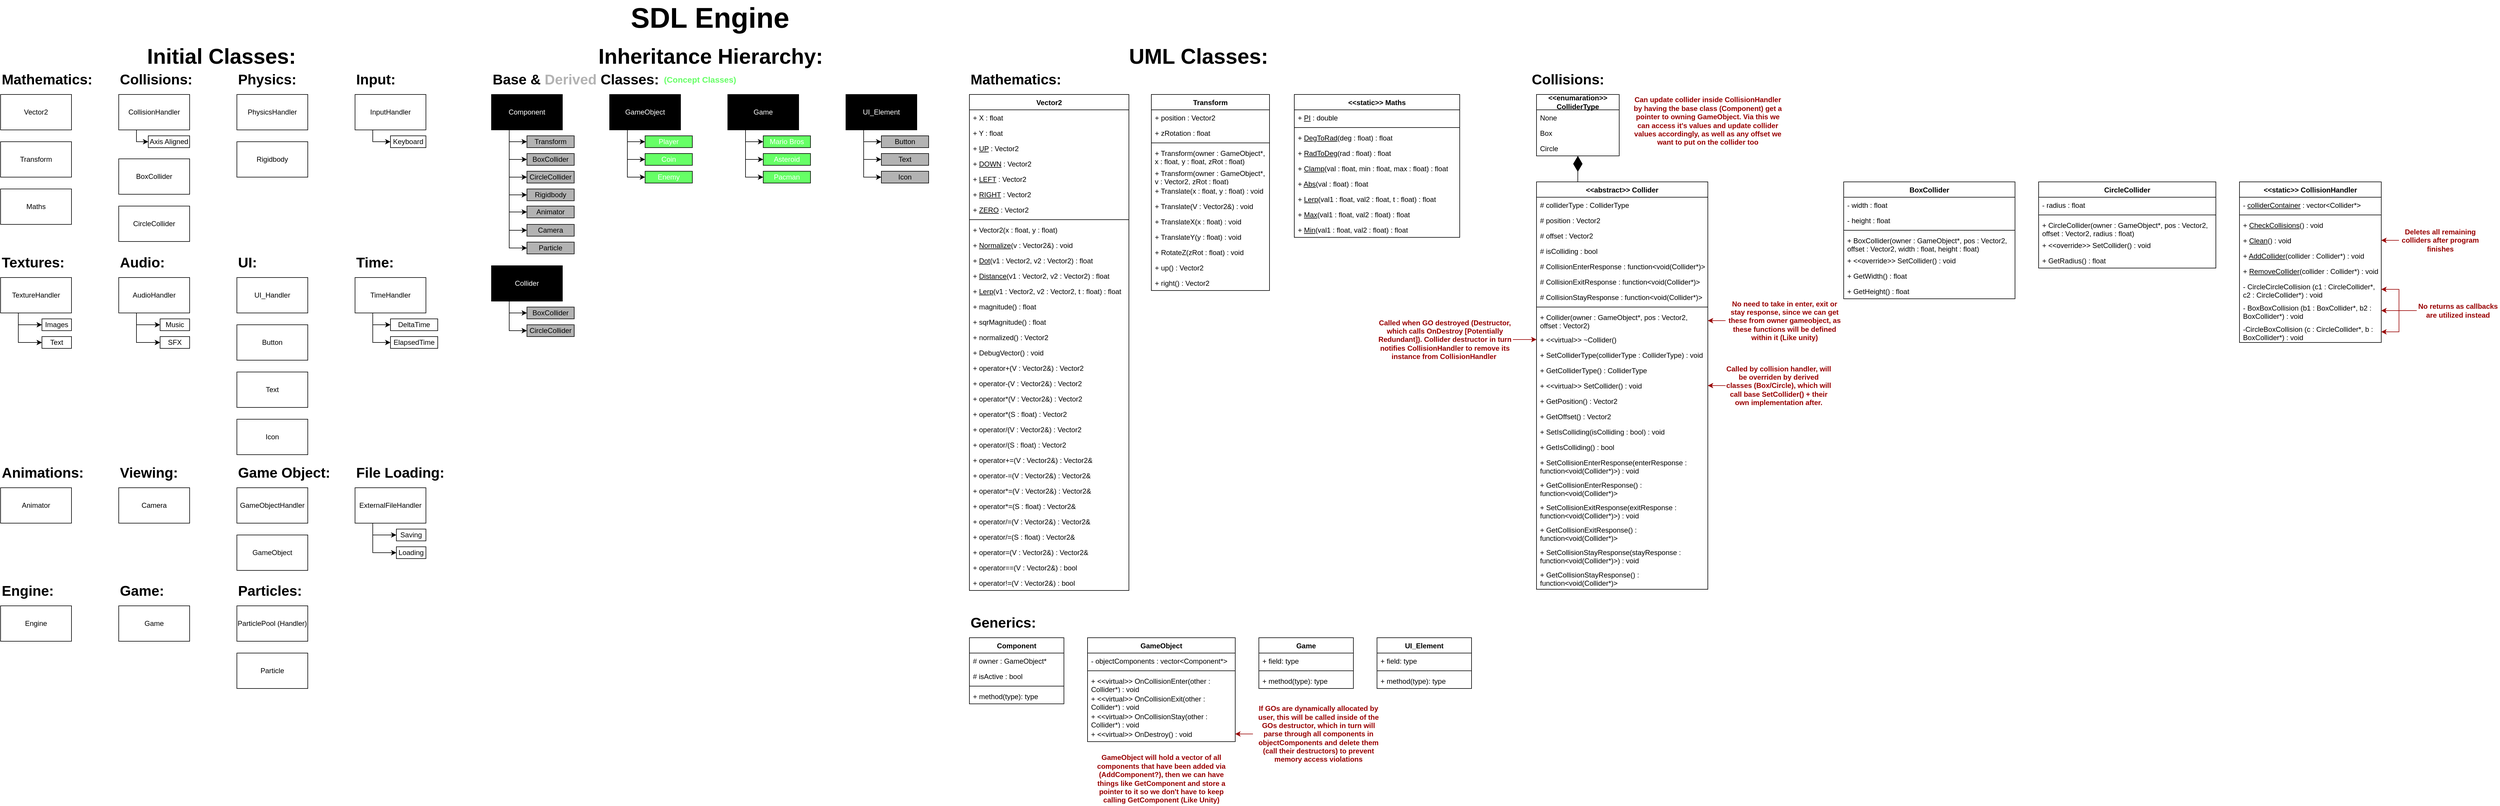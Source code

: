 <mxfile version="22.1.2" type="device">
  <diagram name="Page-1" id="R6TBppXfZWCXH75fYYaK">
    <mxGraphModel dx="3585" dy="2210" grid="1" gridSize="10" guides="1" tooltips="1" connect="1" arrows="1" fold="1" page="1" pageScale="1" pageWidth="827" pageHeight="1169" math="0" shadow="0">
      <root>
        <mxCell id="0" />
        <mxCell id="1" parent="0" />
        <mxCell id="SBMeFAJlEWchc6X-bSF--1" value="&lt;b&gt;&lt;font style=&quot;font-size: 48px;&quot;&gt;SDL Engine&lt;/font&gt;&lt;/b&gt;" style="text;html=1;strokeColor=none;fillColor=none;align=center;verticalAlign=middle;whiteSpace=wrap;rounded=0;" parent="1" vertex="1">
          <mxGeometry x="1101" width="280" height="60" as="geometry" />
        </mxCell>
        <mxCell id="SBMeFAJlEWchc6X-bSF--2" value="Transform" style="rounded=0;whiteSpace=wrap;html=1;" parent="1" vertex="1">
          <mxGeometry x="40" y="240" width="120" height="60" as="geometry" />
        </mxCell>
        <mxCell id="SBMeFAJlEWchc6X-bSF--3" value="Vector2" style="rounded=0;whiteSpace=wrap;html=1;" parent="1" vertex="1">
          <mxGeometry x="40" y="160" width="120" height="60" as="geometry" />
        </mxCell>
        <mxCell id="SBMeFAJlEWchc6X-bSF--4" value="&lt;font style=&quot;font-size: 24px;&quot;&gt;&lt;b&gt;Mathematics:&lt;/b&gt;&lt;/font&gt;" style="text;html=1;strokeColor=none;fillColor=none;align=left;verticalAlign=middle;whiteSpace=wrap;rounded=0;" parent="1" vertex="1">
          <mxGeometry x="40" y="120" width="160" height="30" as="geometry" />
        </mxCell>
        <mxCell id="SBMeFAJlEWchc6X-bSF--5" value="&lt;font style=&quot;font-size: 24px;&quot;&gt;&lt;b&gt;Collisions:&lt;/b&gt;&lt;/font&gt;" style="text;html=1;strokeColor=none;fillColor=none;align=left;verticalAlign=middle;whiteSpace=wrap;rounded=0;" parent="1" vertex="1">
          <mxGeometry x="240" y="120" width="130" height="30" as="geometry" />
        </mxCell>
        <mxCell id="X7MkvyAMtegaUzHnTH6l-51" style="edgeStyle=orthogonalEdgeStyle;rounded=0;orthogonalLoop=1;jettySize=auto;html=1;exitX=0.25;exitY=1;exitDx=0;exitDy=0;entryX=0;entryY=0.5;entryDx=0;entryDy=0;" parent="1" source="SBMeFAJlEWchc6X-bSF--6" target="X7MkvyAMtegaUzHnTH6l-50" edge="1">
          <mxGeometry relative="1" as="geometry">
            <Array as="points">
              <mxPoint x="270" y="240" />
            </Array>
          </mxGeometry>
        </mxCell>
        <mxCell id="SBMeFAJlEWchc6X-bSF--6" value="CollisionHandler" style="rounded=0;whiteSpace=wrap;html=1;" parent="1" vertex="1">
          <mxGeometry x="240" y="160" width="120" height="60" as="geometry" />
        </mxCell>
        <mxCell id="SBMeFAJlEWchc6X-bSF--7" value="BoxCollider" style="rounded=0;whiteSpace=wrap;html=1;" parent="1" vertex="1">
          <mxGeometry x="240" y="269" width="120" height="60" as="geometry" />
        </mxCell>
        <mxCell id="SBMeFAJlEWchc6X-bSF--8" value="CircleCollider" style="rounded=0;whiteSpace=wrap;html=1;" parent="1" vertex="1">
          <mxGeometry x="240" y="349" width="120" height="60" as="geometry" />
        </mxCell>
        <mxCell id="SBMeFAJlEWchc6X-bSF--10" value="PhysicsHandler" style="rounded=0;whiteSpace=wrap;html=1;" parent="1" vertex="1">
          <mxGeometry x="440" y="160" width="120" height="60" as="geometry" />
        </mxCell>
        <mxCell id="SBMeFAJlEWchc6X-bSF--11" value="&lt;font style=&quot;font-size: 24px;&quot;&gt;&lt;b&gt;Physics:&lt;/b&gt;&lt;/font&gt;" style="text;html=1;strokeColor=none;fillColor=none;align=left;verticalAlign=middle;whiteSpace=wrap;rounded=0;" parent="1" vertex="1">
          <mxGeometry x="440" y="120" width="130" height="30" as="geometry" />
        </mxCell>
        <mxCell id="SBMeFAJlEWchc6X-bSF--12" value="Rigidbody" style="rounded=0;whiteSpace=wrap;html=1;" parent="1" vertex="1">
          <mxGeometry x="440" y="240" width="120" height="60" as="geometry" />
        </mxCell>
        <mxCell id="SBMeFAJlEWchc6X-bSF--13" value="&lt;font style=&quot;font-size: 24px;&quot;&gt;&lt;b&gt;Input:&lt;/b&gt;&lt;/font&gt;" style="text;html=1;strokeColor=none;fillColor=none;align=left;verticalAlign=middle;whiteSpace=wrap;rounded=0;" parent="1" vertex="1">
          <mxGeometry x="640" y="120" width="130" height="30" as="geometry" />
        </mxCell>
        <mxCell id="X7MkvyAMtegaUzHnTH6l-49" style="edgeStyle=orthogonalEdgeStyle;rounded=0;orthogonalLoop=1;jettySize=auto;html=1;exitX=0.25;exitY=1;exitDx=0;exitDy=0;entryX=0;entryY=0.5;entryDx=0;entryDy=0;" parent="1" source="SBMeFAJlEWchc6X-bSF--14" target="X7MkvyAMtegaUzHnTH6l-48" edge="1">
          <mxGeometry relative="1" as="geometry">
            <Array as="points">
              <mxPoint x="670" y="240" />
            </Array>
          </mxGeometry>
        </mxCell>
        <mxCell id="SBMeFAJlEWchc6X-bSF--14" value="InputHandler" style="rounded=0;whiteSpace=wrap;html=1;" parent="1" vertex="1">
          <mxGeometry x="640" y="160" width="120" height="60" as="geometry" />
        </mxCell>
        <mxCell id="SBMeFAJlEWchc6X-bSF--15" value="&lt;font style=&quot;font-size: 24px;&quot;&gt;&lt;b&gt;Textures:&lt;/b&gt;&lt;/font&gt;" style="text;html=1;strokeColor=none;fillColor=none;align=left;verticalAlign=middle;whiteSpace=wrap;rounded=0;" parent="1" vertex="1">
          <mxGeometry x="40" y="430" width="130" height="30" as="geometry" />
        </mxCell>
        <mxCell id="SBMeFAJlEWchc6X-bSF--22" style="edgeStyle=orthogonalEdgeStyle;rounded=0;orthogonalLoop=1;jettySize=auto;html=1;exitX=0.25;exitY=1;exitDx=0;exitDy=0;entryX=0;entryY=0.5;entryDx=0;entryDy=0;" parent="1" source="SBMeFAJlEWchc6X-bSF--16" target="SBMeFAJlEWchc6X-bSF--21" edge="1">
          <mxGeometry relative="1" as="geometry" />
        </mxCell>
        <mxCell id="SBMeFAJlEWchc6X-bSF--24" style="edgeStyle=orthogonalEdgeStyle;rounded=0;orthogonalLoop=1;jettySize=auto;html=1;exitX=0.25;exitY=1;exitDx=0;exitDy=0;entryX=0;entryY=0.5;entryDx=0;entryDy=0;" parent="1" source="SBMeFAJlEWchc6X-bSF--16" target="SBMeFAJlEWchc6X-bSF--23" edge="1">
          <mxGeometry relative="1" as="geometry" />
        </mxCell>
        <mxCell id="SBMeFAJlEWchc6X-bSF--16" value="TextureHandler" style="rounded=0;whiteSpace=wrap;html=1;" parent="1" vertex="1">
          <mxGeometry x="40" y="470" width="120" height="60" as="geometry" />
        </mxCell>
        <mxCell id="SBMeFAJlEWchc6X-bSF--17" value="&lt;font style=&quot;font-size: 24px;&quot;&gt;&lt;b&gt;Audio:&lt;/b&gt;&lt;/font&gt;" style="text;html=1;strokeColor=none;fillColor=none;align=left;verticalAlign=middle;whiteSpace=wrap;rounded=0;" parent="1" vertex="1">
          <mxGeometry x="240" y="430" width="130" height="30" as="geometry" />
        </mxCell>
        <mxCell id="SBMeFAJlEWchc6X-bSF--27" style="edgeStyle=orthogonalEdgeStyle;rounded=0;orthogonalLoop=1;jettySize=auto;html=1;exitX=0.25;exitY=1;exitDx=0;exitDy=0;entryX=0;entryY=0.5;entryDx=0;entryDy=0;" parent="1" source="SBMeFAJlEWchc6X-bSF--18" target="SBMeFAJlEWchc6X-bSF--25" edge="1">
          <mxGeometry relative="1" as="geometry" />
        </mxCell>
        <mxCell id="SBMeFAJlEWchc6X-bSF--28" style="edgeStyle=orthogonalEdgeStyle;rounded=0;orthogonalLoop=1;jettySize=auto;html=1;exitX=0.25;exitY=1;exitDx=0;exitDy=0;entryX=0;entryY=0.5;entryDx=0;entryDy=0;" parent="1" source="SBMeFAJlEWchc6X-bSF--18" target="SBMeFAJlEWchc6X-bSF--26" edge="1">
          <mxGeometry relative="1" as="geometry" />
        </mxCell>
        <mxCell id="SBMeFAJlEWchc6X-bSF--18" value="AudioHandler" style="rounded=0;whiteSpace=wrap;html=1;" parent="1" vertex="1">
          <mxGeometry x="240" y="470" width="120" height="60" as="geometry" />
        </mxCell>
        <mxCell id="SBMeFAJlEWchc6X-bSF--19" value="&lt;font style=&quot;font-size: 24px;&quot;&gt;&lt;b&gt;UI:&lt;/b&gt;&lt;/font&gt;" style="text;html=1;strokeColor=none;fillColor=none;align=left;verticalAlign=middle;whiteSpace=wrap;rounded=0;" parent="1" vertex="1">
          <mxGeometry x="440" y="430" width="130" height="30" as="geometry" />
        </mxCell>
        <mxCell id="SBMeFAJlEWchc6X-bSF--20" value="Button" style="rounded=0;whiteSpace=wrap;html=1;" parent="1" vertex="1">
          <mxGeometry x="440" y="550" width="120" height="60" as="geometry" />
        </mxCell>
        <mxCell id="SBMeFAJlEWchc6X-bSF--21" value="Images" style="rounded=0;whiteSpace=wrap;html=1;" parent="1" vertex="1">
          <mxGeometry x="110" y="540" width="50" height="20" as="geometry" />
        </mxCell>
        <mxCell id="SBMeFAJlEWchc6X-bSF--23" value="Text" style="rounded=0;whiteSpace=wrap;html=1;" parent="1" vertex="1">
          <mxGeometry x="110" y="570" width="50" height="20" as="geometry" />
        </mxCell>
        <mxCell id="SBMeFAJlEWchc6X-bSF--25" value="Music" style="rounded=0;whiteSpace=wrap;html=1;" parent="1" vertex="1">
          <mxGeometry x="310" y="540" width="50" height="20" as="geometry" />
        </mxCell>
        <mxCell id="SBMeFAJlEWchc6X-bSF--26" value="SFX" style="rounded=0;whiteSpace=wrap;html=1;" parent="1" vertex="1">
          <mxGeometry x="310" y="570" width="50" height="20" as="geometry" />
        </mxCell>
        <mxCell id="SBMeFAJlEWchc6X-bSF--29" value="Text" style="rounded=0;whiteSpace=wrap;html=1;" parent="1" vertex="1">
          <mxGeometry x="440" y="630" width="120" height="60" as="geometry" />
        </mxCell>
        <mxCell id="SBMeFAJlEWchc6X-bSF--30" value="&lt;font style=&quot;font-size: 24px;&quot;&gt;&lt;b&gt;Time:&lt;/b&gt;&lt;/font&gt;" style="text;html=1;strokeColor=none;fillColor=none;align=left;verticalAlign=middle;whiteSpace=wrap;rounded=0;" parent="1" vertex="1">
          <mxGeometry x="640" y="430" width="130" height="30" as="geometry" />
        </mxCell>
        <mxCell id="X7MkvyAMtegaUzHnTH6l-45" style="edgeStyle=orthogonalEdgeStyle;rounded=0;orthogonalLoop=1;jettySize=auto;html=1;exitX=0.25;exitY=1;exitDx=0;exitDy=0;entryX=0;entryY=0.5;entryDx=0;entryDy=0;" parent="1" source="SBMeFAJlEWchc6X-bSF--31" target="X7MkvyAMtegaUzHnTH6l-44" edge="1">
          <mxGeometry relative="1" as="geometry">
            <Array as="points">
              <mxPoint x="670" y="550" />
            </Array>
          </mxGeometry>
        </mxCell>
        <mxCell id="X7MkvyAMtegaUzHnTH6l-47" style="edgeStyle=orthogonalEdgeStyle;rounded=0;orthogonalLoop=1;jettySize=auto;html=1;exitX=0.25;exitY=1;exitDx=0;exitDy=0;entryX=0;entryY=0.5;entryDx=0;entryDy=0;" parent="1" source="SBMeFAJlEWchc6X-bSF--31" target="X7MkvyAMtegaUzHnTH6l-46" edge="1">
          <mxGeometry relative="1" as="geometry" />
        </mxCell>
        <mxCell id="SBMeFAJlEWchc6X-bSF--31" value="TimeHandler" style="rounded=0;whiteSpace=wrap;html=1;" parent="1" vertex="1">
          <mxGeometry x="640" y="470" width="120" height="60" as="geometry" />
        </mxCell>
        <mxCell id="SBMeFAJlEWchc6X-bSF--32" value="&lt;font style=&quot;font-size: 24px;&quot;&gt;&lt;b&gt;Animations:&lt;/b&gt;&lt;/font&gt;" style="text;html=1;strokeColor=none;fillColor=none;align=left;verticalAlign=middle;whiteSpace=wrap;rounded=0;" parent="1" vertex="1">
          <mxGeometry x="40" y="786" width="130" height="30" as="geometry" />
        </mxCell>
        <mxCell id="SBMeFAJlEWchc6X-bSF--33" value="Animator" style="rounded=0;whiteSpace=wrap;html=1;" parent="1" vertex="1">
          <mxGeometry x="40" y="826" width="120" height="60" as="geometry" />
        </mxCell>
        <mxCell id="SBMeFAJlEWchc6X-bSF--34" value="&lt;font style=&quot;font-size: 24px;&quot;&gt;&lt;b&gt;Viewing:&lt;/b&gt;&lt;/font&gt;" style="text;html=1;strokeColor=none;fillColor=none;align=left;verticalAlign=middle;whiteSpace=wrap;rounded=0;" parent="1" vertex="1">
          <mxGeometry x="240" y="786" width="130" height="30" as="geometry" />
        </mxCell>
        <mxCell id="SBMeFAJlEWchc6X-bSF--35" value="Camera" style="rounded=0;whiteSpace=wrap;html=1;" parent="1" vertex="1">
          <mxGeometry x="240" y="826" width="120" height="60" as="geometry" />
        </mxCell>
        <mxCell id="SBMeFAJlEWchc6X-bSF--36" value="&lt;font style=&quot;font-size: 24px;&quot;&gt;&lt;b&gt;Game Object:&lt;/b&gt;&lt;/font&gt;" style="text;html=1;strokeColor=none;fillColor=none;align=left;verticalAlign=middle;whiteSpace=wrap;rounded=0;" parent="1" vertex="1">
          <mxGeometry x="440" y="786" width="160" height="30" as="geometry" />
        </mxCell>
        <mxCell id="SBMeFAJlEWchc6X-bSF--37" value="GameObjectHandler" style="rounded=0;whiteSpace=wrap;html=1;" parent="1" vertex="1">
          <mxGeometry x="440" y="826" width="120" height="60" as="geometry" />
        </mxCell>
        <mxCell id="SBMeFAJlEWchc6X-bSF--38" value="GameObject" style="rounded=0;whiteSpace=wrap;html=1;" parent="1" vertex="1">
          <mxGeometry x="440" y="906" width="120" height="60" as="geometry" />
        </mxCell>
        <mxCell id="SBMeFAJlEWchc6X-bSF--40" value="&lt;font style=&quot;font-size: 24px;&quot;&gt;&lt;b&gt;File Loading:&lt;/b&gt;&lt;/font&gt;" style="text;html=1;strokeColor=none;fillColor=none;align=left;verticalAlign=middle;whiteSpace=wrap;rounded=0;" parent="1" vertex="1">
          <mxGeometry x="640" y="786" width="160" height="30" as="geometry" />
        </mxCell>
        <mxCell id="SBMeFAJlEWchc6X-bSF--44" style="edgeStyle=orthogonalEdgeStyle;rounded=0;orthogonalLoop=1;jettySize=auto;html=1;exitX=0.25;exitY=1;exitDx=0;exitDy=0;entryX=0;entryY=0.5;entryDx=0;entryDy=0;" parent="1" source="SBMeFAJlEWchc6X-bSF--41" target="SBMeFAJlEWchc6X-bSF--42" edge="1">
          <mxGeometry relative="1" as="geometry" />
        </mxCell>
        <mxCell id="SBMeFAJlEWchc6X-bSF--45" style="edgeStyle=orthogonalEdgeStyle;rounded=0;orthogonalLoop=1;jettySize=auto;html=1;exitX=0.25;exitY=1;exitDx=0;exitDy=0;entryX=0;entryY=0.5;entryDx=0;entryDy=0;" parent="1" source="SBMeFAJlEWchc6X-bSF--41" target="SBMeFAJlEWchc6X-bSF--43" edge="1">
          <mxGeometry relative="1" as="geometry" />
        </mxCell>
        <mxCell id="SBMeFAJlEWchc6X-bSF--41" value="ExternalFileHandler" style="rounded=0;whiteSpace=wrap;html=1;" parent="1" vertex="1">
          <mxGeometry x="640" y="826" width="120" height="60" as="geometry" />
        </mxCell>
        <mxCell id="SBMeFAJlEWchc6X-bSF--42" value="Saving" style="rounded=0;whiteSpace=wrap;html=1;" parent="1" vertex="1">
          <mxGeometry x="710" y="896" width="50" height="20" as="geometry" />
        </mxCell>
        <mxCell id="SBMeFAJlEWchc6X-bSF--43" value="Loading" style="rounded=0;whiteSpace=wrap;html=1;" parent="1" vertex="1">
          <mxGeometry x="710" y="926" width="50" height="20" as="geometry" />
        </mxCell>
        <mxCell id="SBMeFAJlEWchc6X-bSF--46" value="Game" style="rounded=0;whiteSpace=wrap;html=1;" parent="1" vertex="1">
          <mxGeometry x="240" y="1026" width="120" height="60" as="geometry" />
        </mxCell>
        <mxCell id="X7MkvyAMtegaUzHnTH6l-1" value="&lt;font size=&quot;1&quot; style=&quot;&quot;&gt;&lt;b style=&quot;font-size: 36px;&quot;&gt;Inheritance Hierarchy:&lt;/b&gt;&lt;/font&gt;" style="text;html=1;strokeColor=none;fillColor=none;align=left;verticalAlign=middle;whiteSpace=wrap;rounded=0;" parent="1" vertex="1">
          <mxGeometry x="1050" y="80" width="390" height="30" as="geometry" />
        </mxCell>
        <mxCell id="X7MkvyAMtegaUzHnTH6l-2" value="&lt;font style=&quot;font-size: 24px;&quot;&gt;&lt;b&gt;Base &amp;amp; &lt;font color=&quot;#b3b3b3&quot;&gt;Derived&lt;/font&gt; Classes:&lt;/b&gt;&lt;/font&gt;" style="text;html=1;strokeColor=none;fillColor=none;align=left;verticalAlign=middle;whiteSpace=wrap;rounded=0;" parent="1" vertex="1">
          <mxGeometry x="871" y="120" width="290" height="30" as="geometry" />
        </mxCell>
        <mxCell id="X7MkvyAMtegaUzHnTH6l-26" style="edgeStyle=orthogonalEdgeStyle;rounded=0;orthogonalLoop=1;jettySize=auto;html=1;exitX=0.25;exitY=1;exitDx=0;exitDy=0;entryX=0;entryY=0.5;entryDx=0;entryDy=0;" parent="1" source="X7MkvyAMtegaUzHnTH6l-3" target="X7MkvyAMtegaUzHnTH6l-6" edge="1">
          <mxGeometry relative="1" as="geometry">
            <Array as="points">
              <mxPoint x="901" y="240" />
            </Array>
          </mxGeometry>
        </mxCell>
        <mxCell id="X7MkvyAMtegaUzHnTH6l-27" style="edgeStyle=orthogonalEdgeStyle;rounded=0;orthogonalLoop=1;jettySize=auto;html=1;exitX=0.25;exitY=1;exitDx=0;exitDy=0;entryX=0;entryY=0.5;entryDx=0;entryDy=0;" parent="1" source="X7MkvyAMtegaUzHnTH6l-3" target="X7MkvyAMtegaUzHnTH6l-7" edge="1">
          <mxGeometry relative="1" as="geometry" />
        </mxCell>
        <mxCell id="X7MkvyAMtegaUzHnTH6l-28" style="edgeStyle=orthogonalEdgeStyle;rounded=0;orthogonalLoop=1;jettySize=auto;html=1;exitX=0.25;exitY=1;exitDx=0;exitDy=0;entryX=0;entryY=0.5;entryDx=0;entryDy=0;" parent="1" source="X7MkvyAMtegaUzHnTH6l-3" target="X7MkvyAMtegaUzHnTH6l-8" edge="1">
          <mxGeometry relative="1" as="geometry" />
        </mxCell>
        <mxCell id="X7MkvyAMtegaUzHnTH6l-29" style="edgeStyle=orthogonalEdgeStyle;rounded=0;orthogonalLoop=1;jettySize=auto;html=1;exitX=0.25;exitY=1;exitDx=0;exitDy=0;entryX=0;entryY=0.5;entryDx=0;entryDy=0;" parent="1" source="X7MkvyAMtegaUzHnTH6l-3" target="X7MkvyAMtegaUzHnTH6l-9" edge="1">
          <mxGeometry relative="1" as="geometry" />
        </mxCell>
        <mxCell id="X7MkvyAMtegaUzHnTH6l-30" style="edgeStyle=orthogonalEdgeStyle;rounded=0;orthogonalLoop=1;jettySize=auto;html=1;exitX=0.25;exitY=1;exitDx=0;exitDy=0;entryX=0;entryY=0.5;entryDx=0;entryDy=0;" parent="1" source="X7MkvyAMtegaUzHnTH6l-3" target="X7MkvyAMtegaUzHnTH6l-12" edge="1">
          <mxGeometry relative="1" as="geometry" />
        </mxCell>
        <mxCell id="X7MkvyAMtegaUzHnTH6l-31" style="edgeStyle=orthogonalEdgeStyle;rounded=0;orthogonalLoop=1;jettySize=auto;html=1;exitX=0.25;exitY=1;exitDx=0;exitDy=0;entryX=0;entryY=0.5;entryDx=0;entryDy=0;" parent="1" source="X7MkvyAMtegaUzHnTH6l-3" target="X7MkvyAMtegaUzHnTH6l-13" edge="1">
          <mxGeometry relative="1" as="geometry" />
        </mxCell>
        <mxCell id="v75YZ5RxLIhq8jOqsILI-6" style="edgeStyle=orthogonalEdgeStyle;rounded=0;orthogonalLoop=1;jettySize=auto;html=1;exitX=0.25;exitY=1;exitDx=0;exitDy=0;entryX=0;entryY=0.5;entryDx=0;entryDy=0;" parent="1" source="X7MkvyAMtegaUzHnTH6l-3" target="v75YZ5RxLIhq8jOqsILI-5" edge="1">
          <mxGeometry relative="1" as="geometry" />
        </mxCell>
        <mxCell id="X7MkvyAMtegaUzHnTH6l-3" value="&lt;font color=&quot;#ffffff&quot;&gt;Component&lt;/font&gt;" style="rounded=0;whiteSpace=wrap;html=1;fillColor=#000000;" parent="1" vertex="1">
          <mxGeometry x="871" y="160" width="120" height="60" as="geometry" />
        </mxCell>
        <mxCell id="X7MkvyAMtegaUzHnTH6l-25" style="edgeStyle=orthogonalEdgeStyle;rounded=0;orthogonalLoop=1;jettySize=auto;html=1;exitX=0.25;exitY=1;exitDx=0;exitDy=0;entryX=0;entryY=0.5;entryDx=0;entryDy=0;" parent="1" source="X7MkvyAMtegaUzHnTH6l-5" target="X7MkvyAMtegaUzHnTH6l-21" edge="1">
          <mxGeometry relative="1" as="geometry">
            <Array as="points">
              <mxPoint x="1101" y="240" />
            </Array>
          </mxGeometry>
        </mxCell>
        <mxCell id="X7MkvyAMtegaUzHnTH6l-32" style="edgeStyle=orthogonalEdgeStyle;rounded=0;orthogonalLoop=1;jettySize=auto;html=1;exitX=0.25;exitY=1;exitDx=0;exitDy=0;entryX=0;entryY=0.5;entryDx=0;entryDy=0;" parent="1" source="X7MkvyAMtegaUzHnTH6l-5" target="X7MkvyAMtegaUzHnTH6l-22" edge="1">
          <mxGeometry relative="1" as="geometry" />
        </mxCell>
        <mxCell id="X7MkvyAMtegaUzHnTH6l-33" style="edgeStyle=orthogonalEdgeStyle;rounded=0;orthogonalLoop=1;jettySize=auto;html=1;exitX=0.25;exitY=1;exitDx=0;exitDy=0;entryX=0;entryY=0.5;entryDx=0;entryDy=0;" parent="1" source="X7MkvyAMtegaUzHnTH6l-5" target="X7MkvyAMtegaUzHnTH6l-23" edge="1">
          <mxGeometry relative="1" as="geometry" />
        </mxCell>
        <mxCell id="X7MkvyAMtegaUzHnTH6l-5" value="&lt;font color=&quot;#ffffff&quot;&gt;GameObject&lt;/font&gt;" style="rounded=0;whiteSpace=wrap;html=1;fillColor=#000000;" parent="1" vertex="1">
          <mxGeometry x="1071" y="160" width="120" height="60" as="geometry" />
        </mxCell>
        <mxCell id="X7MkvyAMtegaUzHnTH6l-6" value="Transform" style="rounded=0;whiteSpace=wrap;html=1;fillColor=#B3B3B3;" parent="1" vertex="1">
          <mxGeometry x="931" y="230" width="80" height="20" as="geometry" />
        </mxCell>
        <mxCell id="X7MkvyAMtegaUzHnTH6l-7" value="BoxCollider" style="rounded=0;whiteSpace=wrap;html=1;fillColor=#B3B3B3;" parent="1" vertex="1">
          <mxGeometry x="931" y="260" width="80" height="20" as="geometry" />
        </mxCell>
        <mxCell id="X7MkvyAMtegaUzHnTH6l-8" value="CircleCollider" style="rounded=0;whiteSpace=wrap;html=1;fillColor=#B3B3B3;" parent="1" vertex="1">
          <mxGeometry x="931" y="290" width="80" height="20" as="geometry" />
        </mxCell>
        <mxCell id="X7MkvyAMtegaUzHnTH6l-9" value="Rigidbody" style="rounded=0;whiteSpace=wrap;html=1;fillColor=#B3B3B3;" parent="1" vertex="1">
          <mxGeometry x="931" y="320" width="80" height="20" as="geometry" />
        </mxCell>
        <mxCell id="X7MkvyAMtegaUzHnTH6l-10" value="&lt;font style=&quot;font-size: 24px;&quot;&gt;&lt;b&gt;Engine:&lt;/b&gt;&lt;/font&gt;" style="text;html=1;strokeColor=none;fillColor=none;align=left;verticalAlign=middle;whiteSpace=wrap;rounded=0;" parent="1" vertex="1">
          <mxGeometry x="40" y="986" width="130" height="30" as="geometry" />
        </mxCell>
        <mxCell id="X7MkvyAMtegaUzHnTH6l-11" value="Engine" style="rounded=0;whiteSpace=wrap;html=1;" parent="1" vertex="1">
          <mxGeometry x="40" y="1026" width="120" height="60" as="geometry" />
        </mxCell>
        <mxCell id="X7MkvyAMtegaUzHnTH6l-12" value="Animator" style="rounded=0;whiteSpace=wrap;html=1;fillColor=#B3B3B3;" parent="1" vertex="1">
          <mxGeometry x="931" y="349" width="80" height="20" as="geometry" />
        </mxCell>
        <mxCell id="X7MkvyAMtegaUzHnTH6l-13" value="Camera" style="rounded=0;whiteSpace=wrap;html=1;fillColor=#B3B3B3;" parent="1" vertex="1">
          <mxGeometry x="931" y="380" width="80" height="20" as="geometry" />
        </mxCell>
        <mxCell id="X7MkvyAMtegaUzHnTH6l-37" style="edgeStyle=orthogonalEdgeStyle;rounded=0;orthogonalLoop=1;jettySize=auto;html=1;exitX=0.25;exitY=1;exitDx=0;exitDy=0;entryX=0;entryY=0.5;entryDx=0;entryDy=0;" parent="1" source="X7MkvyAMtegaUzHnTH6l-14" target="X7MkvyAMtegaUzHnTH6l-34" edge="1">
          <mxGeometry relative="1" as="geometry">
            <Array as="points">
              <mxPoint x="1301" y="240" />
            </Array>
          </mxGeometry>
        </mxCell>
        <mxCell id="X7MkvyAMtegaUzHnTH6l-38" style="edgeStyle=orthogonalEdgeStyle;rounded=0;orthogonalLoop=1;jettySize=auto;html=1;exitX=0.25;exitY=1;exitDx=0;exitDy=0;entryX=0;entryY=0.5;entryDx=0;entryDy=0;" parent="1" source="X7MkvyAMtegaUzHnTH6l-14" target="X7MkvyAMtegaUzHnTH6l-35" edge="1">
          <mxGeometry relative="1" as="geometry" />
        </mxCell>
        <mxCell id="X7MkvyAMtegaUzHnTH6l-39" style="edgeStyle=orthogonalEdgeStyle;rounded=0;orthogonalLoop=1;jettySize=auto;html=1;exitX=0.25;exitY=1;exitDx=0;exitDy=0;entryX=0;entryY=0.5;entryDx=0;entryDy=0;" parent="1" source="X7MkvyAMtegaUzHnTH6l-14" target="X7MkvyAMtegaUzHnTH6l-36" edge="1">
          <mxGeometry relative="1" as="geometry" />
        </mxCell>
        <mxCell id="X7MkvyAMtegaUzHnTH6l-14" value="&lt;font color=&quot;#ffffff&quot;&gt;Game&lt;/font&gt;" style="rounded=0;whiteSpace=wrap;html=1;fillColor=#000000;" parent="1" vertex="1">
          <mxGeometry x="1271" y="160" width="120" height="60" as="geometry" />
        </mxCell>
        <mxCell id="X7MkvyAMtegaUzHnTH6l-15" value="Button" style="rounded=0;whiteSpace=wrap;html=1;fillColor=#B3B3B3;" parent="1" vertex="1">
          <mxGeometry x="1531" y="230" width="80" height="20" as="geometry" />
        </mxCell>
        <mxCell id="X7MkvyAMtegaUzHnTH6l-16" value="Text" style="rounded=0;whiteSpace=wrap;html=1;fillColor=#B3B3B3;" parent="1" vertex="1">
          <mxGeometry x="1531" y="260" width="80" height="20" as="geometry" />
        </mxCell>
        <mxCell id="X7MkvyAMtegaUzHnTH6l-17" value="Icon" style="rounded=0;whiteSpace=wrap;html=1;fillColor=#B3B3B3;" parent="1" vertex="1">
          <mxGeometry x="1531" y="290" width="80" height="20" as="geometry" />
        </mxCell>
        <mxCell id="X7MkvyAMtegaUzHnTH6l-18" value="Icon" style="rounded=0;whiteSpace=wrap;html=1;" parent="1" vertex="1">
          <mxGeometry x="440" y="710" width="120" height="60" as="geometry" />
        </mxCell>
        <mxCell id="X7MkvyAMtegaUzHnTH6l-40" style="edgeStyle=orthogonalEdgeStyle;rounded=0;orthogonalLoop=1;jettySize=auto;html=1;exitX=0.25;exitY=1;exitDx=0;exitDy=0;entryX=0;entryY=0.5;entryDx=0;entryDy=0;" parent="1" source="X7MkvyAMtegaUzHnTH6l-19" target="X7MkvyAMtegaUzHnTH6l-15" edge="1">
          <mxGeometry relative="1" as="geometry">
            <Array as="points">
              <mxPoint x="1501" y="240" />
            </Array>
          </mxGeometry>
        </mxCell>
        <mxCell id="X7MkvyAMtegaUzHnTH6l-41" style="edgeStyle=orthogonalEdgeStyle;rounded=0;orthogonalLoop=1;jettySize=auto;html=1;exitX=0.25;exitY=1;exitDx=0;exitDy=0;entryX=0;entryY=0.5;entryDx=0;entryDy=0;" parent="1" source="X7MkvyAMtegaUzHnTH6l-19" target="X7MkvyAMtegaUzHnTH6l-16" edge="1">
          <mxGeometry relative="1" as="geometry" />
        </mxCell>
        <mxCell id="X7MkvyAMtegaUzHnTH6l-42" style="edgeStyle=orthogonalEdgeStyle;rounded=0;orthogonalLoop=1;jettySize=auto;html=1;exitX=0.25;exitY=1;exitDx=0;exitDy=0;entryX=0;entryY=0.5;entryDx=0;entryDy=0;" parent="1" source="X7MkvyAMtegaUzHnTH6l-19" target="X7MkvyAMtegaUzHnTH6l-17" edge="1">
          <mxGeometry relative="1" as="geometry" />
        </mxCell>
        <mxCell id="X7MkvyAMtegaUzHnTH6l-19" value="&lt;font color=&quot;#ffffff&quot;&gt;UI_Element&lt;/font&gt;" style="rounded=0;whiteSpace=wrap;html=1;fillColor=#000000;" parent="1" vertex="1">
          <mxGeometry x="1471" y="160" width="120" height="60" as="geometry" />
        </mxCell>
        <mxCell id="X7MkvyAMtegaUzHnTH6l-20" value="UI_Handler" style="rounded=0;whiteSpace=wrap;html=1;" parent="1" vertex="1">
          <mxGeometry x="440" y="470" width="120" height="60" as="geometry" />
        </mxCell>
        <mxCell id="X7MkvyAMtegaUzHnTH6l-21" value="&lt;font color=&quot;#ffffff&quot;&gt;Player&lt;/font&gt;" style="rounded=0;whiteSpace=wrap;html=1;fillColor=#66FF66;" parent="1" vertex="1">
          <mxGeometry x="1131" y="230" width="80" height="20" as="geometry" />
        </mxCell>
        <mxCell id="X7MkvyAMtegaUzHnTH6l-22" value="&lt;font color=&quot;#ffffff&quot;&gt;Coin&lt;/font&gt;" style="rounded=0;whiteSpace=wrap;html=1;fillColor=#66FF66;" parent="1" vertex="1">
          <mxGeometry x="1131" y="260" width="80" height="20" as="geometry" />
        </mxCell>
        <mxCell id="X7MkvyAMtegaUzHnTH6l-23" value="&lt;font color=&quot;#ffffff&quot;&gt;Enemy&lt;/font&gt;" style="rounded=0;whiteSpace=wrap;html=1;fillColor=#66FF66;" parent="1" vertex="1">
          <mxGeometry x="1131" y="290" width="80" height="20" as="geometry" />
        </mxCell>
        <mxCell id="X7MkvyAMtegaUzHnTH6l-34" value="&lt;font color=&quot;#ffffff&quot;&gt;Mario Bros&lt;/font&gt;" style="rounded=0;whiteSpace=wrap;html=1;fillColor=#66FF66;" parent="1" vertex="1">
          <mxGeometry x="1331" y="230" width="80" height="20" as="geometry" />
        </mxCell>
        <mxCell id="X7MkvyAMtegaUzHnTH6l-35" value="&lt;font color=&quot;#ffffff&quot;&gt;Asteroid&lt;/font&gt;" style="rounded=0;whiteSpace=wrap;html=1;fillColor=#66FF66;" parent="1" vertex="1">
          <mxGeometry x="1331" y="260" width="80" height="20" as="geometry" />
        </mxCell>
        <mxCell id="X7MkvyAMtegaUzHnTH6l-36" value="&lt;font color=&quot;#ffffff&quot;&gt;Pacman&lt;/font&gt;" style="rounded=0;whiteSpace=wrap;html=1;fillColor=#66FF66;" parent="1" vertex="1">
          <mxGeometry x="1331" y="290" width="80" height="20" as="geometry" />
        </mxCell>
        <mxCell id="X7MkvyAMtegaUzHnTH6l-43" value="&lt;b style=&quot;&quot;&gt;&lt;font color=&quot;#66ff66&quot; style=&quot;font-size: 14px;&quot;&gt;(Concept Classes)&lt;/font&gt;&lt;/b&gt;" style="text;html=1;strokeColor=none;fillColor=none;align=left;verticalAlign=middle;whiteSpace=wrap;rounded=0;" parent="1" vertex="1">
          <mxGeometry x="1161" y="120" width="129" height="30" as="geometry" />
        </mxCell>
        <mxCell id="X7MkvyAMtegaUzHnTH6l-44" value="DeltaTime" style="rounded=0;whiteSpace=wrap;html=1;" parent="1" vertex="1">
          <mxGeometry x="700" y="540" width="80" height="20" as="geometry" />
        </mxCell>
        <mxCell id="X7MkvyAMtegaUzHnTH6l-46" value="ElapsedTime" style="rounded=0;whiteSpace=wrap;html=1;" parent="1" vertex="1">
          <mxGeometry x="700" y="570" width="80" height="20" as="geometry" />
        </mxCell>
        <mxCell id="X7MkvyAMtegaUzHnTH6l-48" value="Keyboard" style="rounded=0;whiteSpace=wrap;html=1;" parent="1" vertex="1">
          <mxGeometry x="700" y="230" width="60" height="20" as="geometry" />
        </mxCell>
        <mxCell id="X7MkvyAMtegaUzHnTH6l-50" value="Axis Aligned" style="rounded=0;whiteSpace=wrap;html=1;" parent="1" vertex="1">
          <mxGeometry x="290" y="230" width="70" height="20" as="geometry" />
        </mxCell>
        <mxCell id="v75YZ5RxLIhq8jOqsILI-1" value="&lt;font style=&quot;font-size: 24px;&quot;&gt;&lt;b&gt;Game:&lt;/b&gt;&lt;/font&gt;" style="text;html=1;strokeColor=none;fillColor=none;align=left;verticalAlign=middle;whiteSpace=wrap;rounded=0;" parent="1" vertex="1">
          <mxGeometry x="240" y="986" width="130" height="30" as="geometry" />
        </mxCell>
        <mxCell id="v75YZ5RxLIhq8jOqsILI-2" value="&lt;font style=&quot;font-size: 24px;&quot;&gt;&lt;b&gt;Particles:&lt;/b&gt;&lt;/font&gt;" style="text;html=1;strokeColor=none;fillColor=none;align=left;verticalAlign=middle;whiteSpace=wrap;rounded=0;" parent="1" vertex="1">
          <mxGeometry x="440" y="986" width="130" height="30" as="geometry" />
        </mxCell>
        <mxCell id="v75YZ5RxLIhq8jOqsILI-3" value="ParticlePool (Handler)" style="rounded=0;whiteSpace=wrap;html=1;" parent="1" vertex="1">
          <mxGeometry x="440" y="1026" width="120" height="60" as="geometry" />
        </mxCell>
        <mxCell id="v75YZ5RxLIhq8jOqsILI-4" value="Particle" style="rounded=0;whiteSpace=wrap;html=1;" parent="1" vertex="1">
          <mxGeometry x="440" y="1106" width="120" height="60" as="geometry" />
        </mxCell>
        <mxCell id="v75YZ5RxLIhq8jOqsILI-5" value="Particle" style="rounded=0;whiteSpace=wrap;html=1;fillColor=#B3B3B3;" parent="1" vertex="1">
          <mxGeometry x="931" y="410" width="80" height="20" as="geometry" />
        </mxCell>
        <mxCell id="v75YZ5RxLIhq8jOqsILI-7" value="&lt;font size=&quot;1&quot; style=&quot;&quot;&gt;&lt;b style=&quot;font-size: 36px;&quot;&gt;UML Classes:&lt;/b&gt;&lt;/font&gt;" style="text;html=1;strokeColor=none;fillColor=none;align=center;verticalAlign=middle;whiteSpace=wrap;rounded=0;" parent="1" vertex="1">
          <mxGeometry x="1873" y="80" width="390" height="30" as="geometry" />
        </mxCell>
        <mxCell id="v75YZ5RxLIhq8jOqsILI-8" value="&lt;font style=&quot;font-size: 24px;&quot;&gt;&lt;b&gt;Mathematics:&lt;/b&gt;&lt;/font&gt;" style="text;html=1;strokeColor=none;fillColor=none;align=left;verticalAlign=middle;whiteSpace=wrap;rounded=0;" parent="1" vertex="1">
          <mxGeometry x="1680" y="120" width="160" height="30" as="geometry" />
        </mxCell>
        <mxCell id="v75YZ5RxLIhq8jOqsILI-9" value="Vector2" style="swimlane;fontStyle=1;align=center;verticalAlign=top;childLayout=stackLayout;horizontal=1;startSize=26;horizontalStack=0;resizeParent=1;resizeParentMax=0;resizeLast=0;collapsible=1;marginBottom=0;whiteSpace=wrap;html=1;" parent="1" vertex="1">
          <mxGeometry x="1680" y="160" width="270" height="840" as="geometry" />
        </mxCell>
        <mxCell id="v75YZ5RxLIhq8jOqsILI-10" value="+ X : float" style="text;strokeColor=none;fillColor=none;align=left;verticalAlign=top;spacingLeft=4;spacingRight=4;overflow=hidden;rotatable=0;points=[[0,0.5],[1,0.5]];portConstraint=eastwest;whiteSpace=wrap;html=1;" parent="v75YZ5RxLIhq8jOqsILI-9" vertex="1">
          <mxGeometry y="26" width="270" height="26" as="geometry" />
        </mxCell>
        <mxCell id="v75YZ5RxLIhq8jOqsILI-19" value="+ Y : float" style="text;strokeColor=none;fillColor=none;align=left;verticalAlign=top;spacingLeft=4;spacingRight=4;overflow=hidden;rotatable=0;points=[[0,0.5],[1,0.5]];portConstraint=eastwest;whiteSpace=wrap;html=1;" parent="v75YZ5RxLIhq8jOqsILI-9" vertex="1">
          <mxGeometry y="52" width="270" height="26" as="geometry" />
        </mxCell>
        <mxCell id="v75YZ5RxLIhq8jOqsILI-18" value="+ &lt;u&gt;UP&lt;/u&gt; : Vector2" style="text;strokeColor=none;fillColor=none;align=left;verticalAlign=top;spacingLeft=4;spacingRight=4;overflow=hidden;rotatable=0;points=[[0,0.5],[1,0.5]];portConstraint=eastwest;whiteSpace=wrap;html=1;" parent="v75YZ5RxLIhq8jOqsILI-9" vertex="1">
          <mxGeometry y="78" width="270" height="26" as="geometry" />
        </mxCell>
        <mxCell id="v75YZ5RxLIhq8jOqsILI-13" value="+ &lt;u&gt;DOWN&lt;/u&gt;&amp;nbsp;: Vector2" style="text;strokeColor=none;fillColor=none;align=left;verticalAlign=top;spacingLeft=4;spacingRight=4;overflow=hidden;rotatable=0;points=[[0,0.5],[1,0.5]];portConstraint=eastwest;whiteSpace=wrap;html=1;" parent="v75YZ5RxLIhq8jOqsILI-9" vertex="1">
          <mxGeometry y="104" width="270" height="26" as="geometry" />
        </mxCell>
        <mxCell id="v75YZ5RxLIhq8jOqsILI-14" value="+ &lt;u&gt;LEFT&lt;/u&gt;&amp;nbsp;: Vector2" style="text;strokeColor=none;fillColor=none;align=left;verticalAlign=top;spacingLeft=4;spacingRight=4;overflow=hidden;rotatable=0;points=[[0,0.5],[1,0.5]];portConstraint=eastwest;whiteSpace=wrap;html=1;" parent="v75YZ5RxLIhq8jOqsILI-9" vertex="1">
          <mxGeometry y="130" width="270" height="26" as="geometry" />
        </mxCell>
        <mxCell id="v75YZ5RxLIhq8jOqsILI-15" value="+ &lt;u&gt;RIGHT&lt;/u&gt;&amp;nbsp;: Vector2" style="text;strokeColor=none;fillColor=none;align=left;verticalAlign=top;spacingLeft=4;spacingRight=4;overflow=hidden;rotatable=0;points=[[0,0.5],[1,0.5]];portConstraint=eastwest;whiteSpace=wrap;html=1;" parent="v75YZ5RxLIhq8jOqsILI-9" vertex="1">
          <mxGeometry y="156" width="270" height="26" as="geometry" />
        </mxCell>
        <mxCell id="v75YZ5RxLIhq8jOqsILI-16" value="+ &lt;u&gt;ZERO&lt;/u&gt;&amp;nbsp;: Vector2" style="text;strokeColor=none;fillColor=none;align=left;verticalAlign=top;spacingLeft=4;spacingRight=4;overflow=hidden;rotatable=0;points=[[0,0.5],[1,0.5]];portConstraint=eastwest;whiteSpace=wrap;html=1;" parent="v75YZ5RxLIhq8jOqsILI-9" vertex="1">
          <mxGeometry y="182" width="270" height="26" as="geometry" />
        </mxCell>
        <mxCell id="v75YZ5RxLIhq8jOqsILI-11" value="" style="line;strokeWidth=1;fillColor=none;align=left;verticalAlign=middle;spacingTop=-1;spacingLeft=3;spacingRight=3;rotatable=0;labelPosition=right;points=[];portConstraint=eastwest;strokeColor=inherit;" parent="v75YZ5RxLIhq8jOqsILI-9" vertex="1">
          <mxGeometry y="208" width="270" height="8" as="geometry" />
        </mxCell>
        <mxCell id="v75YZ5RxLIhq8jOqsILI-17" value="+ Vector2(x : float, y : float)" style="text;strokeColor=none;fillColor=none;align=left;verticalAlign=top;spacingLeft=4;spacingRight=4;overflow=hidden;rotatable=0;points=[[0,0.5],[1,0.5]];portConstraint=eastwest;whiteSpace=wrap;html=1;" parent="v75YZ5RxLIhq8jOqsILI-9" vertex="1">
          <mxGeometry y="216" width="270" height="26" as="geometry" />
        </mxCell>
        <mxCell id="v75YZ5RxLIhq8jOqsILI-20" value="+ &lt;u&gt;Normalize&lt;/u&gt;(v : Vector2&amp;amp;) : void" style="text;strokeColor=none;fillColor=none;align=left;verticalAlign=top;spacingLeft=4;spacingRight=4;overflow=hidden;rotatable=0;points=[[0,0.5],[1,0.5]];portConstraint=eastwest;whiteSpace=wrap;html=1;" parent="v75YZ5RxLIhq8jOqsILI-9" vertex="1">
          <mxGeometry y="242" width="270" height="26" as="geometry" />
        </mxCell>
        <mxCell id="v75YZ5RxLIhq8jOqsILI-21" value="+ &lt;u&gt;Dot&lt;/u&gt;(v1 : Vector2, v2 : Vector2) : float" style="text;strokeColor=none;fillColor=none;align=left;verticalAlign=top;spacingLeft=4;spacingRight=4;overflow=hidden;rotatable=0;points=[[0,0.5],[1,0.5]];portConstraint=eastwest;whiteSpace=wrap;html=1;" parent="v75YZ5RxLIhq8jOqsILI-9" vertex="1">
          <mxGeometry y="268" width="270" height="26" as="geometry" />
        </mxCell>
        <mxCell id="v75YZ5RxLIhq8jOqsILI-22" value="+ &lt;u&gt;Distance&lt;/u&gt;(v1 : Vector2, v2 : Vector2) : float" style="text;strokeColor=none;fillColor=none;align=left;verticalAlign=top;spacingLeft=4;spacingRight=4;overflow=hidden;rotatable=0;points=[[0,0.5],[1,0.5]];portConstraint=eastwest;whiteSpace=wrap;html=1;" parent="v75YZ5RxLIhq8jOqsILI-9" vertex="1">
          <mxGeometry y="294" width="270" height="26" as="geometry" />
        </mxCell>
        <mxCell id="v75YZ5RxLIhq8jOqsILI-26" value="+ &lt;u&gt;Lerp&lt;/u&gt;(v1 : Vector2, v2 : Vector2, t : float) : float" style="text;strokeColor=none;fillColor=none;align=left;verticalAlign=top;spacingLeft=4;spacingRight=4;overflow=hidden;rotatable=0;points=[[0,0.5],[1,0.5]];portConstraint=eastwest;whiteSpace=wrap;html=1;" parent="v75YZ5RxLIhq8jOqsILI-9" vertex="1">
          <mxGeometry y="320" width="270" height="26" as="geometry" />
        </mxCell>
        <mxCell id="v75YZ5RxLIhq8jOqsILI-23" value="+ magnitude() : float" style="text;strokeColor=none;fillColor=none;align=left;verticalAlign=top;spacingLeft=4;spacingRight=4;overflow=hidden;rotatable=0;points=[[0,0.5],[1,0.5]];portConstraint=eastwest;whiteSpace=wrap;html=1;" parent="v75YZ5RxLIhq8jOqsILI-9" vertex="1">
          <mxGeometry y="346" width="270" height="26" as="geometry" />
        </mxCell>
        <mxCell id="v75YZ5RxLIhq8jOqsILI-24" value="+ sqrMagnitude() : float" style="text;strokeColor=none;fillColor=none;align=left;verticalAlign=top;spacingLeft=4;spacingRight=4;overflow=hidden;rotatable=0;points=[[0,0.5],[1,0.5]];portConstraint=eastwest;whiteSpace=wrap;html=1;" parent="v75YZ5RxLIhq8jOqsILI-9" vertex="1">
          <mxGeometry y="372" width="270" height="26" as="geometry" />
        </mxCell>
        <mxCell id="v75YZ5RxLIhq8jOqsILI-25" value="+ normalized() : Vector2" style="text;strokeColor=none;fillColor=none;align=left;verticalAlign=top;spacingLeft=4;spacingRight=4;overflow=hidden;rotatable=0;points=[[0,0.5],[1,0.5]];portConstraint=eastwest;whiteSpace=wrap;html=1;" parent="v75YZ5RxLIhq8jOqsILI-9" vertex="1">
          <mxGeometry y="398" width="270" height="26" as="geometry" />
        </mxCell>
        <mxCell id="v75YZ5RxLIhq8jOqsILI-28" value="+ DebugVector() : void" style="text;strokeColor=none;fillColor=none;align=left;verticalAlign=top;spacingLeft=4;spacingRight=4;overflow=hidden;rotatable=0;points=[[0,0.5],[1,0.5]];portConstraint=eastwest;whiteSpace=wrap;html=1;" parent="v75YZ5RxLIhq8jOqsILI-9" vertex="1">
          <mxGeometry y="424" width="270" height="26" as="geometry" />
        </mxCell>
        <mxCell id="v75YZ5RxLIhq8jOqsILI-29" value="+ operator+(V : Vector2&amp;amp;) : Vector2" style="text;strokeColor=none;fillColor=none;align=left;verticalAlign=top;spacingLeft=4;spacingRight=4;overflow=hidden;rotatable=0;points=[[0,0.5],[1,0.5]];portConstraint=eastwest;whiteSpace=wrap;html=1;" parent="v75YZ5RxLIhq8jOqsILI-9" vertex="1">
          <mxGeometry y="450" width="270" height="26" as="geometry" />
        </mxCell>
        <mxCell id="v75YZ5RxLIhq8jOqsILI-30" value="+ operator-(V : Vector2&amp;amp;) : Vector2" style="text;strokeColor=none;fillColor=none;align=left;verticalAlign=top;spacingLeft=4;spacingRight=4;overflow=hidden;rotatable=0;points=[[0,0.5],[1,0.5]];portConstraint=eastwest;whiteSpace=wrap;html=1;" parent="v75YZ5RxLIhq8jOqsILI-9" vertex="1">
          <mxGeometry y="476" width="270" height="26" as="geometry" />
        </mxCell>
        <mxCell id="v75YZ5RxLIhq8jOqsILI-31" value="+ operator*(V : Vector2&amp;amp;) : Vector2" style="text;strokeColor=none;fillColor=none;align=left;verticalAlign=top;spacingLeft=4;spacingRight=4;overflow=hidden;rotatable=0;points=[[0,0.5],[1,0.5]];portConstraint=eastwest;whiteSpace=wrap;html=1;" parent="v75YZ5RxLIhq8jOqsILI-9" vertex="1">
          <mxGeometry y="502" width="270" height="26" as="geometry" />
        </mxCell>
        <mxCell id="v75YZ5RxLIhq8jOqsILI-32" value="+ operator*(S : float) : Vector2" style="text;strokeColor=none;fillColor=none;align=left;verticalAlign=top;spacingLeft=4;spacingRight=4;overflow=hidden;rotatable=0;points=[[0,0.5],[1,0.5]];portConstraint=eastwest;whiteSpace=wrap;html=1;" parent="v75YZ5RxLIhq8jOqsILI-9" vertex="1">
          <mxGeometry y="528" width="270" height="26" as="geometry" />
        </mxCell>
        <mxCell id="v75YZ5RxLIhq8jOqsILI-33" value="+ operator/(V : Vector2&amp;amp;) : Vector2" style="text;strokeColor=none;fillColor=none;align=left;verticalAlign=top;spacingLeft=4;spacingRight=4;overflow=hidden;rotatable=0;points=[[0,0.5],[1,0.5]];portConstraint=eastwest;whiteSpace=wrap;html=1;" parent="v75YZ5RxLIhq8jOqsILI-9" vertex="1">
          <mxGeometry y="554" width="270" height="26" as="geometry" />
        </mxCell>
        <mxCell id="v75YZ5RxLIhq8jOqsILI-34" value="+ operator/(S : float) : Vector2" style="text;strokeColor=none;fillColor=none;align=left;verticalAlign=top;spacingLeft=4;spacingRight=4;overflow=hidden;rotatable=0;points=[[0,0.5],[1,0.5]];portConstraint=eastwest;whiteSpace=wrap;html=1;" parent="v75YZ5RxLIhq8jOqsILI-9" vertex="1">
          <mxGeometry y="580" width="270" height="26" as="geometry" />
        </mxCell>
        <mxCell id="v75YZ5RxLIhq8jOqsILI-36" value="+ operator+=(V : Vector2&amp;amp;) : Vector2&amp;amp;" style="text;strokeColor=none;fillColor=none;align=left;verticalAlign=top;spacingLeft=4;spacingRight=4;overflow=hidden;rotatable=0;points=[[0,0.5],[1,0.5]];portConstraint=eastwest;whiteSpace=wrap;html=1;" parent="v75YZ5RxLIhq8jOqsILI-9" vertex="1">
          <mxGeometry y="606" width="270" height="26" as="geometry" />
        </mxCell>
        <mxCell id="v75YZ5RxLIhq8jOqsILI-37" value="+ operator-=(V : Vector2&amp;amp;) : Vector2&amp;amp;" style="text;strokeColor=none;fillColor=none;align=left;verticalAlign=top;spacingLeft=4;spacingRight=4;overflow=hidden;rotatable=0;points=[[0,0.5],[1,0.5]];portConstraint=eastwest;whiteSpace=wrap;html=1;" parent="v75YZ5RxLIhq8jOqsILI-9" vertex="1">
          <mxGeometry y="632" width="270" height="26" as="geometry" />
        </mxCell>
        <mxCell id="v75YZ5RxLIhq8jOqsILI-38" value="+ operator*=(V : Vector2&amp;amp;) : Vector2&amp;amp;" style="text;strokeColor=none;fillColor=none;align=left;verticalAlign=top;spacingLeft=4;spacingRight=4;overflow=hidden;rotatable=0;points=[[0,0.5],[1,0.5]];portConstraint=eastwest;whiteSpace=wrap;html=1;" parent="v75YZ5RxLIhq8jOqsILI-9" vertex="1">
          <mxGeometry y="658" width="270" height="26" as="geometry" />
        </mxCell>
        <mxCell id="v75YZ5RxLIhq8jOqsILI-66" value="+ operator*=(S : float) : Vector2&amp;amp;" style="text;strokeColor=none;fillColor=none;align=left;verticalAlign=top;spacingLeft=4;spacingRight=4;overflow=hidden;rotatable=0;points=[[0,0.5],[1,0.5]];portConstraint=eastwest;whiteSpace=wrap;html=1;" parent="v75YZ5RxLIhq8jOqsILI-9" vertex="1">
          <mxGeometry y="684" width="270" height="26" as="geometry" />
        </mxCell>
        <mxCell id="v75YZ5RxLIhq8jOqsILI-67" value="+ operator/=(V : Vector2&amp;amp;) : Vector2&amp;amp;" style="text;strokeColor=none;fillColor=none;align=left;verticalAlign=top;spacingLeft=4;spacingRight=4;overflow=hidden;rotatable=0;points=[[0,0.5],[1,0.5]];portConstraint=eastwest;whiteSpace=wrap;html=1;" parent="v75YZ5RxLIhq8jOqsILI-9" vertex="1">
          <mxGeometry y="710" width="270" height="26" as="geometry" />
        </mxCell>
        <mxCell id="v75YZ5RxLIhq8jOqsILI-68" value="+ operator/=(S : float) : Vector2&amp;amp;" style="text;strokeColor=none;fillColor=none;align=left;verticalAlign=top;spacingLeft=4;spacingRight=4;overflow=hidden;rotatable=0;points=[[0,0.5],[1,0.5]];portConstraint=eastwest;whiteSpace=wrap;html=1;" parent="v75YZ5RxLIhq8jOqsILI-9" vertex="1">
          <mxGeometry y="736" width="270" height="26" as="geometry" />
        </mxCell>
        <mxCell id="v75YZ5RxLIhq8jOqsILI-69" value="+ operator=(V : Vector2&amp;amp;) : Vector2&amp;amp;" style="text;strokeColor=none;fillColor=none;align=left;verticalAlign=top;spacingLeft=4;spacingRight=4;overflow=hidden;rotatable=0;points=[[0,0.5],[1,0.5]];portConstraint=eastwest;whiteSpace=wrap;html=1;" parent="v75YZ5RxLIhq8jOqsILI-9" vertex="1">
          <mxGeometry y="762" width="270" height="26" as="geometry" />
        </mxCell>
        <mxCell id="v75YZ5RxLIhq8jOqsILI-70" value="+ operator==(V : Vector2&amp;amp;) : bool" style="text;strokeColor=none;fillColor=none;align=left;verticalAlign=top;spacingLeft=4;spacingRight=4;overflow=hidden;rotatable=0;points=[[0,0.5],[1,0.5]];portConstraint=eastwest;whiteSpace=wrap;html=1;" parent="v75YZ5RxLIhq8jOqsILI-9" vertex="1">
          <mxGeometry y="788" width="270" height="26" as="geometry" />
        </mxCell>
        <mxCell id="v75YZ5RxLIhq8jOqsILI-71" value="+ operator!=(V : Vector2&amp;amp;) : bool" style="text;strokeColor=none;fillColor=none;align=left;verticalAlign=top;spacingLeft=4;spacingRight=4;overflow=hidden;rotatable=0;points=[[0,0.5],[1,0.5]];portConstraint=eastwest;whiteSpace=wrap;html=1;" parent="v75YZ5RxLIhq8jOqsILI-9" vertex="1">
          <mxGeometry y="814" width="270" height="26" as="geometry" />
        </mxCell>
        <mxCell id="v75YZ5RxLIhq8jOqsILI-27" value="Maths" style="rounded=0;whiteSpace=wrap;html=1;" parent="1" vertex="1">
          <mxGeometry x="40" y="320" width="120" height="60" as="geometry" />
        </mxCell>
        <mxCell id="v75YZ5RxLIhq8jOqsILI-81" value="Transform" style="swimlane;fontStyle=1;align=center;verticalAlign=top;childLayout=stackLayout;horizontal=1;startSize=26;horizontalStack=0;resizeParent=1;resizeParentMax=0;resizeLast=0;collapsible=1;marginBottom=0;whiteSpace=wrap;html=1;" parent="1" vertex="1">
          <mxGeometry x="1988" y="160" width="200" height="332" as="geometry" />
        </mxCell>
        <mxCell id="v75YZ5RxLIhq8jOqsILI-82" value="+ position : Vector2" style="text;strokeColor=none;fillColor=none;align=left;verticalAlign=top;spacingLeft=4;spacingRight=4;overflow=hidden;rotatable=0;points=[[0,0.5],[1,0.5]];portConstraint=eastwest;whiteSpace=wrap;html=1;" parent="v75YZ5RxLIhq8jOqsILI-81" vertex="1">
          <mxGeometry y="26" width="200" height="26" as="geometry" />
        </mxCell>
        <mxCell id="v75YZ5RxLIhq8jOqsILI-85" value="+ zRotation : float" style="text;strokeColor=none;fillColor=none;align=left;verticalAlign=top;spacingLeft=4;spacingRight=4;overflow=hidden;rotatable=0;points=[[0,0.5],[1,0.5]];portConstraint=eastwest;whiteSpace=wrap;html=1;" parent="v75YZ5RxLIhq8jOqsILI-81" vertex="1">
          <mxGeometry y="52" width="200" height="26" as="geometry" />
        </mxCell>
        <mxCell id="v75YZ5RxLIhq8jOqsILI-83" value="" style="line;strokeWidth=1;fillColor=none;align=left;verticalAlign=middle;spacingTop=-1;spacingLeft=3;spacingRight=3;rotatable=0;labelPosition=right;points=[];portConstraint=eastwest;strokeColor=inherit;" parent="v75YZ5RxLIhq8jOqsILI-81" vertex="1">
          <mxGeometry y="78" width="200" height="8" as="geometry" />
        </mxCell>
        <mxCell id="v75YZ5RxLIhq8jOqsILI-84" value="+ Transform(owner : GameObject*, x : float, y : float, zRot : float)" style="text;strokeColor=none;fillColor=none;align=left;verticalAlign=top;spacingLeft=4;spacingRight=4;overflow=hidden;rotatable=0;points=[[0,0.5],[1,0.5]];portConstraint=eastwest;whiteSpace=wrap;html=1;" parent="v75YZ5RxLIhq8jOqsILI-81" vertex="1">
          <mxGeometry y="86" width="200" height="34" as="geometry" />
        </mxCell>
        <mxCell id="v75YZ5RxLIhq8jOqsILI-103" value="+ Transform(owner : GameObject*, v : Vector2, zRot : float)" style="text;strokeColor=none;fillColor=none;align=left;verticalAlign=top;spacingLeft=4;spacingRight=4;overflow=hidden;rotatable=0;points=[[0,0.5],[1,0.5]];portConstraint=eastwest;whiteSpace=wrap;html=1;" parent="v75YZ5RxLIhq8jOqsILI-81" vertex="1">
          <mxGeometry y="120" width="200" height="30" as="geometry" />
        </mxCell>
        <mxCell id="v75YZ5RxLIhq8jOqsILI-105" value="+ Translate(x : float, y : float) : void" style="text;strokeColor=none;fillColor=none;align=left;verticalAlign=top;spacingLeft=4;spacingRight=4;overflow=hidden;rotatable=0;points=[[0,0.5],[1,0.5]];portConstraint=eastwest;whiteSpace=wrap;html=1;" parent="v75YZ5RxLIhq8jOqsILI-81" vertex="1">
          <mxGeometry y="150" width="200" height="26" as="geometry" />
        </mxCell>
        <mxCell id="v75YZ5RxLIhq8jOqsILI-104" value="+ Translate(V : Vector2&amp;amp;) : void" style="text;strokeColor=none;fillColor=none;align=left;verticalAlign=top;spacingLeft=4;spacingRight=4;overflow=hidden;rotatable=0;points=[[0,0.5],[1,0.5]];portConstraint=eastwest;whiteSpace=wrap;html=1;" parent="v75YZ5RxLIhq8jOqsILI-81" vertex="1">
          <mxGeometry y="176" width="200" height="26" as="geometry" />
        </mxCell>
        <mxCell id="v75YZ5RxLIhq8jOqsILI-106" value="+ TranslateX(x : float) : void" style="text;strokeColor=none;fillColor=none;align=left;verticalAlign=top;spacingLeft=4;spacingRight=4;overflow=hidden;rotatable=0;points=[[0,0.5],[1,0.5]];portConstraint=eastwest;whiteSpace=wrap;html=1;" parent="v75YZ5RxLIhq8jOqsILI-81" vertex="1">
          <mxGeometry y="202" width="200" height="26" as="geometry" />
        </mxCell>
        <mxCell id="v75YZ5RxLIhq8jOqsILI-107" value="+ TranslateY(y : float) : void" style="text;strokeColor=none;fillColor=none;align=left;verticalAlign=top;spacingLeft=4;spacingRight=4;overflow=hidden;rotatable=0;points=[[0,0.5],[1,0.5]];portConstraint=eastwest;whiteSpace=wrap;html=1;" parent="v75YZ5RxLIhq8jOqsILI-81" vertex="1">
          <mxGeometry y="228" width="200" height="26" as="geometry" />
        </mxCell>
        <mxCell id="v75YZ5RxLIhq8jOqsILI-108" value="+ RotateZ(zRot : float) : void" style="text;strokeColor=none;fillColor=none;align=left;verticalAlign=top;spacingLeft=4;spacingRight=4;overflow=hidden;rotatable=0;points=[[0,0.5],[1,0.5]];portConstraint=eastwest;whiteSpace=wrap;html=1;" parent="v75YZ5RxLIhq8jOqsILI-81" vertex="1">
          <mxGeometry y="254" width="200" height="26" as="geometry" />
        </mxCell>
        <mxCell id="v75YZ5RxLIhq8jOqsILI-109" value="+ up() : Vector2" style="text;strokeColor=none;fillColor=none;align=left;verticalAlign=top;spacingLeft=4;spacingRight=4;overflow=hidden;rotatable=0;points=[[0,0.5],[1,0.5]];portConstraint=eastwest;whiteSpace=wrap;html=1;" parent="v75YZ5RxLIhq8jOqsILI-81" vertex="1">
          <mxGeometry y="280" width="200" height="26" as="geometry" />
        </mxCell>
        <mxCell id="v75YZ5RxLIhq8jOqsILI-110" value="+ right() : Vector2" style="text;strokeColor=none;fillColor=none;align=left;verticalAlign=top;spacingLeft=4;spacingRight=4;overflow=hidden;rotatable=0;points=[[0,0.5],[1,0.5]];portConstraint=eastwest;whiteSpace=wrap;html=1;" parent="v75YZ5RxLIhq8jOqsILI-81" vertex="1">
          <mxGeometry y="306" width="200" height="26" as="geometry" />
        </mxCell>
        <mxCell id="v75YZ5RxLIhq8jOqsILI-86" value="&lt;font style=&quot;font-size: 24px;&quot;&gt;&lt;b&gt;Generics:&lt;/b&gt;&lt;/font&gt;" style="text;html=1;strokeColor=none;fillColor=none;align=left;verticalAlign=middle;whiteSpace=wrap;rounded=0;" parent="1" vertex="1">
          <mxGeometry x="1680" y="1040" width="160" height="30" as="geometry" />
        </mxCell>
        <mxCell id="v75YZ5RxLIhq8jOqsILI-87" value="Component" style="swimlane;fontStyle=1;align=center;verticalAlign=top;childLayout=stackLayout;horizontal=1;startSize=26;horizontalStack=0;resizeParent=1;resizeParentMax=0;resizeLast=0;collapsible=1;marginBottom=0;whiteSpace=wrap;html=1;" parent="1" vertex="1">
          <mxGeometry x="1680" y="1080" width="160" height="112" as="geometry" />
        </mxCell>
        <mxCell id="v75YZ5RxLIhq8jOqsILI-88" value="# owner : GameObject*" style="text;strokeColor=none;fillColor=none;align=left;verticalAlign=top;spacingLeft=4;spacingRight=4;overflow=hidden;rotatable=0;points=[[0,0.5],[1,0.5]];portConstraint=eastwest;whiteSpace=wrap;html=1;" parent="v75YZ5RxLIhq8jOqsILI-87" vertex="1">
          <mxGeometry y="26" width="160" height="26" as="geometry" />
        </mxCell>
        <mxCell id="MMZ8R3h8Ijgv-mRf2b7G-77" value="# isActive : bool" style="text;strokeColor=none;fillColor=none;align=left;verticalAlign=top;spacingLeft=4;spacingRight=4;overflow=hidden;rotatable=0;points=[[0,0.5],[1,0.5]];portConstraint=eastwest;whiteSpace=wrap;html=1;" parent="v75YZ5RxLIhq8jOqsILI-87" vertex="1">
          <mxGeometry y="52" width="160" height="26" as="geometry" />
        </mxCell>
        <mxCell id="v75YZ5RxLIhq8jOqsILI-89" value="" style="line;strokeWidth=1;fillColor=none;align=left;verticalAlign=middle;spacingTop=-1;spacingLeft=3;spacingRight=3;rotatable=0;labelPosition=right;points=[];portConstraint=eastwest;strokeColor=inherit;" parent="v75YZ5RxLIhq8jOqsILI-87" vertex="1">
          <mxGeometry y="78" width="160" height="8" as="geometry" />
        </mxCell>
        <mxCell id="v75YZ5RxLIhq8jOqsILI-90" value="+ method(type): type" style="text;strokeColor=none;fillColor=none;align=left;verticalAlign=top;spacingLeft=4;spacingRight=4;overflow=hidden;rotatable=0;points=[[0,0.5],[1,0.5]];portConstraint=eastwest;whiteSpace=wrap;html=1;" parent="v75YZ5RxLIhq8jOqsILI-87" vertex="1">
          <mxGeometry y="86" width="160" height="26" as="geometry" />
        </mxCell>
        <mxCell id="v75YZ5RxLIhq8jOqsILI-91" value="GameObject" style="swimlane;fontStyle=1;align=center;verticalAlign=top;childLayout=stackLayout;horizontal=1;startSize=26;horizontalStack=0;resizeParent=1;resizeParentMax=0;resizeLast=0;collapsible=1;marginBottom=0;whiteSpace=wrap;html=1;" parent="1" vertex="1">
          <mxGeometry x="1880" y="1080" width="250" height="176" as="geometry" />
        </mxCell>
        <mxCell id="v75YZ5RxLIhq8jOqsILI-92" value="- objectComponents : vector&amp;lt;Component*&amp;gt;" style="text;strokeColor=none;fillColor=none;align=left;verticalAlign=top;spacingLeft=4;spacingRight=4;overflow=hidden;rotatable=0;points=[[0,0.5],[1,0.5]];portConstraint=eastwest;whiteSpace=wrap;html=1;" parent="v75YZ5RxLIhq8jOqsILI-91" vertex="1">
          <mxGeometry y="26" width="250" height="26" as="geometry" />
        </mxCell>
        <mxCell id="v75YZ5RxLIhq8jOqsILI-93" value="" style="line;strokeWidth=1;fillColor=none;align=left;verticalAlign=middle;spacingTop=-1;spacingLeft=3;spacingRight=3;rotatable=0;labelPosition=right;points=[];portConstraint=eastwest;strokeColor=inherit;" parent="v75YZ5RxLIhq8jOqsILI-91" vertex="1">
          <mxGeometry y="52" width="250" height="8" as="geometry" />
        </mxCell>
        <mxCell id="v75YZ5RxLIhq8jOqsILI-94" value="+ &amp;lt;&amp;lt;virtual&amp;gt;&amp;gt; OnCollisionEnter(other : Collider*) : void" style="text;strokeColor=none;fillColor=none;align=left;verticalAlign=top;spacingLeft=4;spacingRight=4;overflow=hidden;rotatable=0;points=[[0,0.5],[1,0.5]];portConstraint=eastwest;whiteSpace=wrap;html=1;" parent="v75YZ5RxLIhq8jOqsILI-91" vertex="1">
          <mxGeometry y="60" width="250" height="30" as="geometry" />
        </mxCell>
        <mxCell id="MMZ8R3h8Ijgv-mRf2b7G-80" value="+ &amp;lt;&amp;lt;virtual&amp;gt;&amp;gt; OnCollisionExit(other : Collider*) : void" style="text;strokeColor=none;fillColor=none;align=left;verticalAlign=top;spacingLeft=4;spacingRight=4;overflow=hidden;rotatable=0;points=[[0,0.5],[1,0.5]];portConstraint=eastwest;whiteSpace=wrap;html=1;" parent="v75YZ5RxLIhq8jOqsILI-91" vertex="1">
          <mxGeometry y="90" width="250" height="30" as="geometry" />
        </mxCell>
        <mxCell id="MMZ8R3h8Ijgv-mRf2b7G-81" value="+ &amp;lt;&amp;lt;virtual&amp;gt;&amp;gt; OnCollisionStay(other : Collider*) : void" style="text;strokeColor=none;fillColor=none;align=left;verticalAlign=top;spacingLeft=4;spacingRight=4;overflow=hidden;rotatable=0;points=[[0,0.5],[1,0.5]];portConstraint=eastwest;whiteSpace=wrap;html=1;" parent="v75YZ5RxLIhq8jOqsILI-91" vertex="1">
          <mxGeometry y="120" width="250" height="30" as="geometry" />
        </mxCell>
        <mxCell id="MMZ8R3h8Ijgv-mRf2b7G-82" value="+ &amp;lt;&amp;lt;virtual&amp;gt;&amp;gt; OnDestroy() : void" style="text;strokeColor=none;fillColor=none;align=left;verticalAlign=top;spacingLeft=4;spacingRight=4;overflow=hidden;rotatable=0;points=[[0,0.5],[1,0.5]];portConstraint=eastwest;whiteSpace=wrap;html=1;" parent="v75YZ5RxLIhq8jOqsILI-91" vertex="1">
          <mxGeometry y="150" width="250" height="26" as="geometry" />
        </mxCell>
        <mxCell id="v75YZ5RxLIhq8jOqsILI-95" value="Game" style="swimlane;fontStyle=1;align=center;verticalAlign=top;childLayout=stackLayout;horizontal=1;startSize=26;horizontalStack=0;resizeParent=1;resizeParentMax=0;resizeLast=0;collapsible=1;marginBottom=0;whiteSpace=wrap;html=1;" parent="1" vertex="1">
          <mxGeometry x="2170" y="1080" width="160" height="86" as="geometry" />
        </mxCell>
        <mxCell id="v75YZ5RxLIhq8jOqsILI-96" value="+ field: type" style="text;strokeColor=none;fillColor=none;align=left;verticalAlign=top;spacingLeft=4;spacingRight=4;overflow=hidden;rotatable=0;points=[[0,0.5],[1,0.5]];portConstraint=eastwest;whiteSpace=wrap;html=1;" parent="v75YZ5RxLIhq8jOqsILI-95" vertex="1">
          <mxGeometry y="26" width="160" height="26" as="geometry" />
        </mxCell>
        <mxCell id="v75YZ5RxLIhq8jOqsILI-97" value="" style="line;strokeWidth=1;fillColor=none;align=left;verticalAlign=middle;spacingTop=-1;spacingLeft=3;spacingRight=3;rotatable=0;labelPosition=right;points=[];portConstraint=eastwest;strokeColor=inherit;" parent="v75YZ5RxLIhq8jOqsILI-95" vertex="1">
          <mxGeometry y="52" width="160" height="8" as="geometry" />
        </mxCell>
        <mxCell id="v75YZ5RxLIhq8jOqsILI-98" value="+ method(type): type" style="text;strokeColor=none;fillColor=none;align=left;verticalAlign=top;spacingLeft=4;spacingRight=4;overflow=hidden;rotatable=0;points=[[0,0.5],[1,0.5]];portConstraint=eastwest;whiteSpace=wrap;html=1;" parent="v75YZ5RxLIhq8jOqsILI-95" vertex="1">
          <mxGeometry y="60" width="160" height="26" as="geometry" />
        </mxCell>
        <mxCell id="v75YZ5RxLIhq8jOqsILI-99" value="UI_Element" style="swimlane;fontStyle=1;align=center;verticalAlign=top;childLayout=stackLayout;horizontal=1;startSize=26;horizontalStack=0;resizeParent=1;resizeParentMax=0;resizeLast=0;collapsible=1;marginBottom=0;whiteSpace=wrap;html=1;" parent="1" vertex="1">
          <mxGeometry x="2370" y="1080" width="160" height="86" as="geometry" />
        </mxCell>
        <mxCell id="v75YZ5RxLIhq8jOqsILI-100" value="+ field: type" style="text;strokeColor=none;fillColor=none;align=left;verticalAlign=top;spacingLeft=4;spacingRight=4;overflow=hidden;rotatable=0;points=[[0,0.5],[1,0.5]];portConstraint=eastwest;whiteSpace=wrap;html=1;" parent="v75YZ5RxLIhq8jOqsILI-99" vertex="1">
          <mxGeometry y="26" width="160" height="26" as="geometry" />
        </mxCell>
        <mxCell id="v75YZ5RxLIhq8jOqsILI-101" value="" style="line;strokeWidth=1;fillColor=none;align=left;verticalAlign=middle;spacingTop=-1;spacingLeft=3;spacingRight=3;rotatable=0;labelPosition=right;points=[];portConstraint=eastwest;strokeColor=inherit;" parent="v75YZ5RxLIhq8jOqsILI-99" vertex="1">
          <mxGeometry y="52" width="160" height="8" as="geometry" />
        </mxCell>
        <mxCell id="v75YZ5RxLIhq8jOqsILI-102" value="+ method(type): type" style="text;strokeColor=none;fillColor=none;align=left;verticalAlign=top;spacingLeft=4;spacingRight=4;overflow=hidden;rotatable=0;points=[[0,0.5],[1,0.5]];portConstraint=eastwest;whiteSpace=wrap;html=1;" parent="v75YZ5RxLIhq8jOqsILI-99" vertex="1">
          <mxGeometry y="60" width="160" height="26" as="geometry" />
        </mxCell>
        <mxCell id="v75YZ5RxLIhq8jOqsILI-112" value="&amp;lt;&amp;lt;static&amp;gt;&amp;gt; Maths" style="swimlane;fontStyle=1;align=center;verticalAlign=top;childLayout=stackLayout;horizontal=1;startSize=26;horizontalStack=0;resizeParent=1;resizeParentMax=0;resizeLast=0;collapsible=1;marginBottom=0;whiteSpace=wrap;html=1;" parent="1" vertex="1">
          <mxGeometry x="2230" y="160" width="280" height="242" as="geometry" />
        </mxCell>
        <mxCell id="v75YZ5RxLIhq8jOqsILI-113" value="+ &lt;u&gt;PI&lt;/u&gt; : double" style="text;strokeColor=none;fillColor=none;align=left;verticalAlign=top;spacingLeft=4;spacingRight=4;overflow=hidden;rotatable=0;points=[[0,0.5],[1,0.5]];portConstraint=eastwest;whiteSpace=wrap;html=1;" parent="v75YZ5RxLIhq8jOqsILI-112" vertex="1">
          <mxGeometry y="26" width="280" height="26" as="geometry" />
        </mxCell>
        <mxCell id="v75YZ5RxLIhq8jOqsILI-114" value="" style="line;strokeWidth=1;fillColor=none;align=left;verticalAlign=middle;spacingTop=-1;spacingLeft=3;spacingRight=3;rotatable=0;labelPosition=right;points=[];portConstraint=eastwest;strokeColor=inherit;" parent="v75YZ5RxLIhq8jOqsILI-112" vertex="1">
          <mxGeometry y="52" width="280" height="8" as="geometry" />
        </mxCell>
        <mxCell id="v75YZ5RxLIhq8jOqsILI-115" value="+ &lt;u&gt;DegToRad&lt;/u&gt;(deg : float) : float" style="text;strokeColor=none;fillColor=none;align=left;verticalAlign=top;spacingLeft=4;spacingRight=4;overflow=hidden;rotatable=0;points=[[0,0.5],[1,0.5]];portConstraint=eastwest;whiteSpace=wrap;html=1;" parent="v75YZ5RxLIhq8jOqsILI-112" vertex="1">
          <mxGeometry y="60" width="280" height="26" as="geometry" />
        </mxCell>
        <mxCell id="v75YZ5RxLIhq8jOqsILI-116" value="+ &lt;u&gt;RadToDeg&lt;/u&gt;(rad : float) : float" style="text;strokeColor=none;fillColor=none;align=left;verticalAlign=top;spacingLeft=4;spacingRight=4;overflow=hidden;rotatable=0;points=[[0,0.5],[1,0.5]];portConstraint=eastwest;whiteSpace=wrap;html=1;" parent="v75YZ5RxLIhq8jOqsILI-112" vertex="1">
          <mxGeometry y="86" width="280" height="26" as="geometry" />
        </mxCell>
        <mxCell id="v75YZ5RxLIhq8jOqsILI-117" value="+ &lt;u&gt;Clamp&lt;/u&gt;(val : float, min : float, max : float) : float" style="text;strokeColor=none;fillColor=none;align=left;verticalAlign=top;spacingLeft=4;spacingRight=4;overflow=hidden;rotatable=0;points=[[0,0.5],[1,0.5]];portConstraint=eastwest;whiteSpace=wrap;html=1;" parent="v75YZ5RxLIhq8jOqsILI-112" vertex="1">
          <mxGeometry y="112" width="280" height="26" as="geometry" />
        </mxCell>
        <mxCell id="v75YZ5RxLIhq8jOqsILI-118" value="+ &lt;u&gt;Abs&lt;/u&gt;(val : float) : float" style="text;strokeColor=none;fillColor=none;align=left;verticalAlign=top;spacingLeft=4;spacingRight=4;overflow=hidden;rotatable=0;points=[[0,0.5],[1,0.5]];portConstraint=eastwest;whiteSpace=wrap;html=1;" parent="v75YZ5RxLIhq8jOqsILI-112" vertex="1">
          <mxGeometry y="138" width="280" height="26" as="geometry" />
        </mxCell>
        <mxCell id="v75YZ5RxLIhq8jOqsILI-119" value="+ &lt;u&gt;Lerp&lt;/u&gt;(val1 : float, val2 : float, t : float) : float" style="text;strokeColor=none;fillColor=none;align=left;verticalAlign=top;spacingLeft=4;spacingRight=4;overflow=hidden;rotatable=0;points=[[0,0.5],[1,0.5]];portConstraint=eastwest;whiteSpace=wrap;html=1;" parent="v75YZ5RxLIhq8jOqsILI-112" vertex="1">
          <mxGeometry y="164" width="280" height="26" as="geometry" />
        </mxCell>
        <mxCell id="v75YZ5RxLIhq8jOqsILI-120" value="+ &lt;u&gt;Max&lt;/u&gt;(val1 : float, val2 : float) : float" style="text;strokeColor=none;fillColor=none;align=left;verticalAlign=top;spacingLeft=4;spacingRight=4;overflow=hidden;rotatable=0;points=[[0,0.5],[1,0.5]];portConstraint=eastwest;whiteSpace=wrap;html=1;" parent="v75YZ5RxLIhq8jOqsILI-112" vertex="1">
          <mxGeometry y="190" width="280" height="26" as="geometry" />
        </mxCell>
        <mxCell id="v75YZ5RxLIhq8jOqsILI-121" value="+ &lt;u&gt;Min&lt;/u&gt;(val1 : float, val2 : float) : float" style="text;strokeColor=none;fillColor=none;align=left;verticalAlign=top;spacingLeft=4;spacingRight=4;overflow=hidden;rotatable=0;points=[[0,0.5],[1,0.5]];portConstraint=eastwest;whiteSpace=wrap;html=1;" parent="v75YZ5RxLIhq8jOqsILI-112" vertex="1">
          <mxGeometry y="216" width="280" height="26" as="geometry" />
        </mxCell>
        <mxCell id="v75YZ5RxLIhq8jOqsILI-122" value="&lt;font style=&quot;font-size: 24px;&quot;&gt;&lt;b&gt;Collisions:&lt;/b&gt;&lt;/font&gt;" style="text;html=1;strokeColor=none;fillColor=none;align=left;verticalAlign=middle;whiteSpace=wrap;rounded=0;" parent="1" vertex="1">
          <mxGeometry x="2630" y="120" width="130" height="30" as="geometry" />
        </mxCell>
        <mxCell id="v75YZ5RxLIhq8jOqsILI-123" value="&lt;font size=&quot;1&quot; style=&quot;&quot;&gt;&lt;b style=&quot;font-size: 36px;&quot;&gt;Initial Classes:&lt;/b&gt;&lt;/font&gt;" style="text;html=1;strokeColor=none;fillColor=none;align=center;verticalAlign=middle;whiteSpace=wrap;rounded=0;" parent="1" vertex="1">
          <mxGeometry x="219" y="80" width="390" height="30" as="geometry" />
        </mxCell>
        <mxCell id="v75YZ5RxLIhq8jOqsILI-124" value="&amp;lt;&amp;lt;abstract&amp;gt;&amp;gt; Collider" style="swimlane;fontStyle=1;align=center;verticalAlign=top;childLayout=stackLayout;horizontal=1;startSize=26;horizontalStack=0;resizeParent=1;resizeParentMax=0;resizeLast=0;collapsible=1;marginBottom=0;whiteSpace=wrap;html=1;" parent="1" vertex="1">
          <mxGeometry x="2640" y="308" width="290" height="690" as="geometry" />
        </mxCell>
        <mxCell id="v75YZ5RxLIhq8jOqsILI-125" value="# colliderType : ColliderType" style="text;strokeColor=none;fillColor=none;align=left;verticalAlign=top;spacingLeft=4;spacingRight=4;overflow=hidden;rotatable=0;points=[[0,0.5],[1,0.5]];portConstraint=eastwest;whiteSpace=wrap;html=1;" parent="v75YZ5RxLIhq8jOqsILI-124" vertex="1">
          <mxGeometry y="26" width="290" height="26" as="geometry" />
        </mxCell>
        <mxCell id="MMZ8R3h8Ijgv-mRf2b7G-14" value="# position : Vector2" style="text;strokeColor=none;fillColor=none;align=left;verticalAlign=top;spacingLeft=4;spacingRight=4;overflow=hidden;rotatable=0;points=[[0,0.5],[1,0.5]];portConstraint=eastwest;whiteSpace=wrap;html=1;" parent="v75YZ5RxLIhq8jOqsILI-124" vertex="1">
          <mxGeometry y="52" width="290" height="26" as="geometry" />
        </mxCell>
        <mxCell id="MMZ8R3h8Ijgv-mRf2b7G-15" value="# offset : Vector2" style="text;strokeColor=none;fillColor=none;align=left;verticalAlign=top;spacingLeft=4;spacingRight=4;overflow=hidden;rotatable=0;points=[[0,0.5],[1,0.5]];portConstraint=eastwest;whiteSpace=wrap;html=1;" parent="v75YZ5RxLIhq8jOqsILI-124" vertex="1">
          <mxGeometry y="78" width="290" height="26" as="geometry" />
        </mxCell>
        <mxCell id="MMZ8R3h8Ijgv-mRf2b7G-16" value="# isColliding : bool" style="text;strokeColor=none;fillColor=none;align=left;verticalAlign=top;spacingLeft=4;spacingRight=4;overflow=hidden;rotatable=0;points=[[0,0.5],[1,0.5]];portConstraint=eastwest;whiteSpace=wrap;html=1;" parent="v75YZ5RxLIhq8jOqsILI-124" vertex="1">
          <mxGeometry y="104" width="290" height="26" as="geometry" />
        </mxCell>
        <mxCell id="MMZ8R3h8Ijgv-mRf2b7G-19" value="# CollisionEnterResponse : function&amp;lt;void(Collider*)&amp;gt;" style="text;strokeColor=none;fillColor=none;align=left;verticalAlign=top;spacingLeft=4;spacingRight=4;overflow=hidden;rotatable=0;points=[[0,0.5],[1,0.5]];portConstraint=eastwest;whiteSpace=wrap;html=1;" parent="v75YZ5RxLIhq8jOqsILI-124" vertex="1">
          <mxGeometry y="130" width="290" height="26" as="geometry" />
        </mxCell>
        <mxCell id="MMZ8R3h8Ijgv-mRf2b7G-20" value="# CollisionExitResponse : function&amp;lt;void(Collider*)&amp;gt;" style="text;strokeColor=none;fillColor=none;align=left;verticalAlign=top;spacingLeft=4;spacingRight=4;overflow=hidden;rotatable=0;points=[[0,0.5],[1,0.5]];portConstraint=eastwest;whiteSpace=wrap;html=1;" parent="v75YZ5RxLIhq8jOqsILI-124" vertex="1">
          <mxGeometry y="156" width="290" height="26" as="geometry" />
        </mxCell>
        <mxCell id="MMZ8R3h8Ijgv-mRf2b7G-21" value="# CollisionStayResponse : function&amp;lt;void(Collider*)&amp;gt;" style="text;strokeColor=none;fillColor=none;align=left;verticalAlign=top;spacingLeft=4;spacingRight=4;overflow=hidden;rotatable=0;points=[[0,0.5],[1,0.5]];portConstraint=eastwest;whiteSpace=wrap;html=1;" parent="v75YZ5RxLIhq8jOqsILI-124" vertex="1">
          <mxGeometry y="182" width="290" height="26" as="geometry" />
        </mxCell>
        <mxCell id="v75YZ5RxLIhq8jOqsILI-126" value="" style="line;strokeWidth=1;fillColor=none;align=left;verticalAlign=middle;spacingTop=-1;spacingLeft=3;spacingRight=3;rotatable=0;labelPosition=right;points=[];portConstraint=eastwest;strokeColor=inherit;" parent="v75YZ5RxLIhq8jOqsILI-124" vertex="1">
          <mxGeometry y="208" width="290" height="8" as="geometry" />
        </mxCell>
        <mxCell id="v75YZ5RxLIhq8jOqsILI-127" value="+ Collider(owner : GameObject*, pos : Vector2, offset : Vector2)" style="text;strokeColor=none;fillColor=none;align=left;verticalAlign=top;spacingLeft=4;spacingRight=4;overflow=hidden;rotatable=0;points=[[0,0.5],[1,0.5]];portConstraint=eastwest;whiteSpace=wrap;html=1;" parent="v75YZ5RxLIhq8jOqsILI-124" vertex="1">
          <mxGeometry y="216" width="290" height="38" as="geometry" />
        </mxCell>
        <mxCell id="MMZ8R3h8Ijgv-mRf2b7G-22" value="+ &amp;lt;&amp;lt;virtual&amp;gt;&amp;gt; ~Collider()" style="text;strokeColor=none;fillColor=none;align=left;verticalAlign=top;spacingLeft=4;spacingRight=4;overflow=hidden;rotatable=0;points=[[0,0.5],[1,0.5]];portConstraint=eastwest;whiteSpace=wrap;html=1;" parent="v75YZ5RxLIhq8jOqsILI-124" vertex="1">
          <mxGeometry y="254" width="290" height="26" as="geometry" />
        </mxCell>
        <mxCell id="MMZ8R3h8Ijgv-mRf2b7G-23" value="+ SetColliderType(colliderType : ColliderType) : void" style="text;strokeColor=none;fillColor=none;align=left;verticalAlign=top;spacingLeft=4;spacingRight=4;overflow=hidden;rotatable=0;points=[[0,0.5],[1,0.5]];portConstraint=eastwest;whiteSpace=wrap;html=1;" parent="v75YZ5RxLIhq8jOqsILI-124" vertex="1">
          <mxGeometry y="280" width="290" height="26" as="geometry" />
        </mxCell>
        <mxCell id="MMZ8R3h8Ijgv-mRf2b7G-24" value="+ GetColliderType() : ColliderType" style="text;strokeColor=none;fillColor=none;align=left;verticalAlign=top;spacingLeft=4;spacingRight=4;overflow=hidden;rotatable=0;points=[[0,0.5],[1,0.5]];portConstraint=eastwest;whiteSpace=wrap;html=1;" parent="v75YZ5RxLIhq8jOqsILI-124" vertex="1">
          <mxGeometry y="306" width="290" height="26" as="geometry" />
        </mxCell>
        <mxCell id="MMZ8R3h8Ijgv-mRf2b7G-26" value="+ &amp;lt;&amp;lt;virtual&amp;gt;&amp;gt; SetCollider() : void" style="text;strokeColor=none;fillColor=none;align=left;verticalAlign=top;spacingLeft=4;spacingRight=4;overflow=hidden;rotatable=0;points=[[0,0.5],[1,0.5]];portConstraint=eastwest;whiteSpace=wrap;html=1;" parent="v75YZ5RxLIhq8jOqsILI-124" vertex="1">
          <mxGeometry y="332" width="290" height="26" as="geometry" />
        </mxCell>
        <mxCell id="MMZ8R3h8Ijgv-mRf2b7G-33" value="+ GetPosition() : Vector2" style="text;strokeColor=none;fillColor=none;align=left;verticalAlign=top;spacingLeft=4;spacingRight=4;overflow=hidden;rotatable=0;points=[[0,0.5],[1,0.5]];portConstraint=eastwest;whiteSpace=wrap;html=1;" parent="v75YZ5RxLIhq8jOqsILI-124" vertex="1">
          <mxGeometry y="358" width="290" height="26" as="geometry" />
        </mxCell>
        <mxCell id="MMZ8R3h8Ijgv-mRf2b7G-34" value="+ GetOffset() : Vector2" style="text;strokeColor=none;fillColor=none;align=left;verticalAlign=top;spacingLeft=4;spacingRight=4;overflow=hidden;rotatable=0;points=[[0,0.5],[1,0.5]];portConstraint=eastwest;whiteSpace=wrap;html=1;" parent="v75YZ5RxLIhq8jOqsILI-124" vertex="1">
          <mxGeometry y="384" width="290" height="26" as="geometry" />
        </mxCell>
        <mxCell id="MMZ8R3h8Ijgv-mRf2b7G-35" value="+ SetIsColliding(isColliding : bool) : void" style="text;strokeColor=none;fillColor=none;align=left;verticalAlign=top;spacingLeft=4;spacingRight=4;overflow=hidden;rotatable=0;points=[[0,0.5],[1,0.5]];portConstraint=eastwest;whiteSpace=wrap;html=1;" parent="v75YZ5RxLIhq8jOqsILI-124" vertex="1">
          <mxGeometry y="410" width="290" height="26" as="geometry" />
        </mxCell>
        <mxCell id="MMZ8R3h8Ijgv-mRf2b7G-36" value="+ GetIsColliding() : bool" style="text;strokeColor=none;fillColor=none;align=left;verticalAlign=top;spacingLeft=4;spacingRight=4;overflow=hidden;rotatable=0;points=[[0,0.5],[1,0.5]];portConstraint=eastwest;whiteSpace=wrap;html=1;" parent="v75YZ5RxLIhq8jOqsILI-124" vertex="1">
          <mxGeometry y="436" width="290" height="26" as="geometry" />
        </mxCell>
        <mxCell id="MMZ8R3h8Ijgv-mRf2b7G-39" value="+ SetCollisionEnterResponse(enterResponse : function&amp;lt;void(Collider*)&amp;gt;) : void" style="text;strokeColor=none;fillColor=none;align=left;verticalAlign=top;spacingLeft=4;spacingRight=4;overflow=hidden;rotatable=0;points=[[0,0.5],[1,0.5]];portConstraint=eastwest;whiteSpace=wrap;html=1;" parent="v75YZ5RxLIhq8jOqsILI-124" vertex="1">
          <mxGeometry y="462" width="290" height="38" as="geometry" />
        </mxCell>
        <mxCell id="MMZ8R3h8Ijgv-mRf2b7G-41" value="+ GetCollisionEnterResponse() : function&amp;lt;void(Collider*)&amp;gt;" style="text;strokeColor=none;fillColor=none;align=left;verticalAlign=top;spacingLeft=4;spacingRight=4;overflow=hidden;rotatable=0;points=[[0,0.5],[1,0.5]];portConstraint=eastwest;whiteSpace=wrap;html=1;" parent="v75YZ5RxLIhq8jOqsILI-124" vertex="1">
          <mxGeometry y="500" width="290" height="38" as="geometry" />
        </mxCell>
        <mxCell id="MMZ8R3h8Ijgv-mRf2b7G-42" value="+ SetCollisionExitResponse(exitResponse : function&amp;lt;void(Collider*)&amp;gt;) : void" style="text;strokeColor=none;fillColor=none;align=left;verticalAlign=top;spacingLeft=4;spacingRight=4;overflow=hidden;rotatable=0;points=[[0,0.5],[1,0.5]];portConstraint=eastwest;whiteSpace=wrap;html=1;" parent="v75YZ5RxLIhq8jOqsILI-124" vertex="1">
          <mxGeometry y="538" width="290" height="38" as="geometry" />
        </mxCell>
        <mxCell id="MMZ8R3h8Ijgv-mRf2b7G-43" value="+ GetCollisionExitResponse() : function&amp;lt;void(Collider*)&amp;gt;" style="text;strokeColor=none;fillColor=none;align=left;verticalAlign=top;spacingLeft=4;spacingRight=4;overflow=hidden;rotatable=0;points=[[0,0.5],[1,0.5]];portConstraint=eastwest;whiteSpace=wrap;html=1;" parent="v75YZ5RxLIhq8jOqsILI-124" vertex="1">
          <mxGeometry y="576" width="290" height="38" as="geometry" />
        </mxCell>
        <mxCell id="MMZ8R3h8Ijgv-mRf2b7G-44" value="+ SetCollisionStayResponse(stayResponse : function&amp;lt;void(Collider*)&amp;gt;) : void" style="text;strokeColor=none;fillColor=none;align=left;verticalAlign=top;spacingLeft=4;spacingRight=4;overflow=hidden;rotatable=0;points=[[0,0.5],[1,0.5]];portConstraint=eastwest;whiteSpace=wrap;html=1;" parent="v75YZ5RxLIhq8jOqsILI-124" vertex="1">
          <mxGeometry y="614" width="290" height="38" as="geometry" />
        </mxCell>
        <mxCell id="MMZ8R3h8Ijgv-mRf2b7G-45" value="+ GetCollisionStayResponse() : function&amp;lt;void(Collider*)&amp;gt;" style="text;strokeColor=none;fillColor=none;align=left;verticalAlign=top;spacingLeft=4;spacingRight=4;overflow=hidden;rotatable=0;points=[[0,0.5],[1,0.5]];portConstraint=eastwest;whiteSpace=wrap;html=1;" parent="v75YZ5RxLIhq8jOqsILI-124" vertex="1">
          <mxGeometry y="652" width="290" height="38" as="geometry" />
        </mxCell>
        <mxCell id="MMZ8R3h8Ijgv-mRf2b7G-5" style="edgeStyle=orthogonalEdgeStyle;rounded=0;orthogonalLoop=1;jettySize=auto;html=1;exitX=0.25;exitY=1;exitDx=0;exitDy=0;entryX=0;entryY=0.5;entryDx=0;entryDy=0;" parent="1" source="MMZ8R3h8Ijgv-mRf2b7G-1" target="MMZ8R3h8Ijgv-mRf2b7G-3" edge="1">
          <mxGeometry relative="1" as="geometry">
            <Array as="points">
              <mxPoint x="901" y="530" />
            </Array>
          </mxGeometry>
        </mxCell>
        <mxCell id="MMZ8R3h8Ijgv-mRf2b7G-6" style="edgeStyle=orthogonalEdgeStyle;rounded=0;orthogonalLoop=1;jettySize=auto;html=1;exitX=0.25;exitY=1;exitDx=0;exitDy=0;entryX=0;entryY=0.5;entryDx=0;entryDy=0;" parent="1" source="MMZ8R3h8Ijgv-mRf2b7G-1" target="MMZ8R3h8Ijgv-mRf2b7G-4" edge="1">
          <mxGeometry relative="1" as="geometry" />
        </mxCell>
        <mxCell id="MMZ8R3h8Ijgv-mRf2b7G-1" value="&lt;font color=&quot;#ffffff&quot;&gt;Collider&lt;/font&gt;" style="rounded=0;whiteSpace=wrap;html=1;fillColor=#000000;" parent="1" vertex="1">
          <mxGeometry x="871" y="450" width="120" height="60" as="geometry" />
        </mxCell>
        <mxCell id="MMZ8R3h8Ijgv-mRf2b7G-3" value="BoxCollider" style="rounded=0;whiteSpace=wrap;html=1;fillColor=#B3B3B3;" parent="1" vertex="1">
          <mxGeometry x="931" y="520" width="80" height="20" as="geometry" />
        </mxCell>
        <mxCell id="MMZ8R3h8Ijgv-mRf2b7G-4" value="CircleCollider" style="rounded=0;whiteSpace=wrap;html=1;fillColor=#B3B3B3;" parent="1" vertex="1">
          <mxGeometry x="931" y="550" width="80" height="20" as="geometry" />
        </mxCell>
        <mxCell id="MMZ8R3h8Ijgv-mRf2b7G-7" value="&lt;b&gt;&amp;lt;&amp;lt;enumaration&amp;gt;&amp;gt; ColliderType&lt;/b&gt;" style="swimlane;fontStyle=0;childLayout=stackLayout;horizontal=1;startSize=26;fillColor=none;horizontalStack=0;resizeParent=1;resizeParentMax=0;resizeLast=0;collapsible=1;marginBottom=0;whiteSpace=wrap;html=1;" parent="1" vertex="1">
          <mxGeometry x="2640" y="160" width="140" height="104" as="geometry" />
        </mxCell>
        <mxCell id="MMZ8R3h8Ijgv-mRf2b7G-8" value="None" style="text;strokeColor=none;fillColor=none;align=left;verticalAlign=top;spacingLeft=4;spacingRight=4;overflow=hidden;rotatable=0;points=[[0,0.5],[1,0.5]];portConstraint=eastwest;whiteSpace=wrap;html=1;" parent="MMZ8R3h8Ijgv-mRf2b7G-7" vertex="1">
          <mxGeometry y="26" width="140" height="26" as="geometry" />
        </mxCell>
        <mxCell id="MMZ8R3h8Ijgv-mRf2b7G-9" value="Box" style="text;strokeColor=none;fillColor=none;align=left;verticalAlign=top;spacingLeft=4;spacingRight=4;overflow=hidden;rotatable=0;points=[[0,0.5],[1,0.5]];portConstraint=eastwest;whiteSpace=wrap;html=1;" parent="MMZ8R3h8Ijgv-mRf2b7G-7" vertex="1">
          <mxGeometry y="52" width="140" height="26" as="geometry" />
        </mxCell>
        <mxCell id="MMZ8R3h8Ijgv-mRf2b7G-10" value="Circle" style="text;strokeColor=none;fillColor=none;align=left;verticalAlign=top;spacingLeft=4;spacingRight=4;overflow=hidden;rotatable=0;points=[[0,0.5],[1,0.5]];portConstraint=eastwest;whiteSpace=wrap;html=1;" parent="MMZ8R3h8Ijgv-mRf2b7G-7" vertex="1">
          <mxGeometry y="78" width="140" height="26" as="geometry" />
        </mxCell>
        <mxCell id="MMZ8R3h8Ijgv-mRf2b7G-12" value="&lt;font size=&quot;1&quot; style=&quot;&quot; color=&quot;#990000&quot;&gt;&lt;b style=&quot;font-size: 12px;&quot;&gt;Can update collider inside CollisionHandler by having the base class (Component) get a pointer to owning GameObject. Via this we can access it&#39;s values and update collider values accordingly, as well as any offset we want to put on the collider too&lt;/b&gt;&lt;/font&gt;" style="text;html=1;strokeColor=none;fillColor=none;align=center;verticalAlign=middle;whiteSpace=wrap;rounded=0;" parent="1" vertex="1">
          <mxGeometry x="2800" y="160" width="260" height="90" as="geometry" />
        </mxCell>
        <mxCell id="MMZ8R3h8Ijgv-mRf2b7G-13" value="" style="endArrow=diamondThin;endFill=1;endSize=24;html=1;rounded=0;entryX=0.5;entryY=1;entryDx=0;entryDy=0;exitX=0.241;exitY=0;exitDx=0;exitDy=0;exitPerimeter=0;" parent="1" source="v75YZ5RxLIhq8jOqsILI-124" target="MMZ8R3h8Ijgv-mRf2b7G-7" edge="1">
          <mxGeometry width="160" relative="1" as="geometry">
            <mxPoint x="2710" y="300" as="sourcePoint" />
            <mxPoint x="2725" y="270" as="targetPoint" />
          </mxGeometry>
        </mxCell>
        <mxCell id="MMZ8R3h8Ijgv-mRf2b7G-28" value="&lt;font size=&quot;1&quot; style=&quot;&quot; color=&quot;#990000&quot;&gt;&lt;b style=&quot;font-size: 12px;&quot;&gt;Called by collision handler, will be overriden by derived classes (Box/Circle), which will call base SetCollider() + their own implementation after.&lt;/b&gt;&lt;/font&gt;" style="text;html=1;strokeColor=none;fillColor=none;align=center;verticalAlign=middle;whiteSpace=wrap;rounded=0;" parent="1" vertex="1">
          <mxGeometry x="2960" y="622" width="180" height="62" as="geometry" />
        </mxCell>
        <mxCell id="MMZ8R3h8Ijgv-mRf2b7G-30" value="" style="endArrow=classic;html=1;rounded=0;strokeColor=#990000;exitX=0;exitY=0.5;exitDx=0;exitDy=0;entryX=1;entryY=0.5;entryDx=0;entryDy=0;" parent="1" source="MMZ8R3h8Ijgv-mRf2b7G-28" target="MMZ8R3h8Ijgv-mRf2b7G-26" edge="1">
          <mxGeometry width="50" height="50" relative="1" as="geometry">
            <mxPoint x="2990" y="710" as="sourcePoint" />
            <mxPoint x="2980" y="630" as="targetPoint" />
          </mxGeometry>
        </mxCell>
        <mxCell id="MMZ8R3h8Ijgv-mRf2b7G-46" value="&lt;font size=&quot;1&quot; style=&quot;&quot; color=&quot;#990000&quot;&gt;&lt;b style=&quot;font-size: 12px;&quot;&gt;No need to take in enter, exit or stay response, since we can get these from owner gameobject, as these functions will be defined within it (Like unity)&lt;/b&gt;&lt;/font&gt;" style="text;html=1;strokeColor=none;fillColor=none;align=center;verticalAlign=middle;whiteSpace=wrap;rounded=0;" parent="1" vertex="1">
          <mxGeometry x="2960" y="512" width="200" height="62" as="geometry" />
        </mxCell>
        <mxCell id="MMZ8R3h8Ijgv-mRf2b7G-47" value="" style="endArrow=classic;html=1;rounded=0;strokeColor=#990000;exitX=0;exitY=0.5;exitDx=0;exitDy=0;entryX=1;entryY=0.5;entryDx=0;entryDy=0;" parent="1" source="MMZ8R3h8Ijgv-mRf2b7G-46" target="v75YZ5RxLIhq8jOqsILI-127" edge="1">
          <mxGeometry width="50" height="50" relative="1" as="geometry">
            <mxPoint x="3005" y="600" as="sourcePoint" />
            <mxPoint x="2945" y="561" as="targetPoint" />
          </mxGeometry>
        </mxCell>
        <mxCell id="MMZ8R3h8Ijgv-mRf2b7G-48" value="BoxCollider" style="swimlane;fontStyle=1;align=center;verticalAlign=top;childLayout=stackLayout;horizontal=1;startSize=26;horizontalStack=0;resizeParent=1;resizeParentMax=0;resizeLast=0;collapsible=1;marginBottom=0;whiteSpace=wrap;html=1;" parent="1" vertex="1">
          <mxGeometry x="3160" y="308" width="290" height="198" as="geometry" />
        </mxCell>
        <mxCell id="MMZ8R3h8Ijgv-mRf2b7G-49" value="- width : float" style="text;strokeColor=none;fillColor=none;align=left;verticalAlign=top;spacingLeft=4;spacingRight=4;overflow=hidden;rotatable=0;points=[[0,0.5],[1,0.5]];portConstraint=eastwest;whiteSpace=wrap;html=1;" parent="MMZ8R3h8Ijgv-mRf2b7G-48" vertex="1">
          <mxGeometry y="26" width="290" height="26" as="geometry" />
        </mxCell>
        <mxCell id="MMZ8R3h8Ijgv-mRf2b7G-52" value="- height : float" style="text;strokeColor=none;fillColor=none;align=left;verticalAlign=top;spacingLeft=4;spacingRight=4;overflow=hidden;rotatable=0;points=[[0,0.5],[1,0.5]];portConstraint=eastwest;whiteSpace=wrap;html=1;" parent="MMZ8R3h8Ijgv-mRf2b7G-48" vertex="1">
          <mxGeometry y="52" width="290" height="26" as="geometry" />
        </mxCell>
        <mxCell id="MMZ8R3h8Ijgv-mRf2b7G-50" value="" style="line;strokeWidth=1;fillColor=none;align=left;verticalAlign=middle;spacingTop=-1;spacingLeft=3;spacingRight=3;rotatable=0;labelPosition=right;points=[];portConstraint=eastwest;strokeColor=inherit;" parent="MMZ8R3h8Ijgv-mRf2b7G-48" vertex="1">
          <mxGeometry y="78" width="290" height="8" as="geometry" />
        </mxCell>
        <mxCell id="MMZ8R3h8Ijgv-mRf2b7G-51" value="+ BoxCollider(owner : GameObject*, pos : Vector2, offset : Vector2, width : float, height : float)" style="text;strokeColor=none;fillColor=none;align=left;verticalAlign=top;spacingLeft=4;spacingRight=4;overflow=hidden;rotatable=0;points=[[0,0.5],[1,0.5]];portConstraint=eastwest;whiteSpace=wrap;html=1;" parent="MMZ8R3h8Ijgv-mRf2b7G-48" vertex="1">
          <mxGeometry y="86" width="290" height="34" as="geometry" />
        </mxCell>
        <mxCell id="MMZ8R3h8Ijgv-mRf2b7G-53" value="+ &amp;lt;&amp;lt;override&amp;gt;&amp;gt; SetCollider() : void" style="text;strokeColor=none;fillColor=none;align=left;verticalAlign=top;spacingLeft=4;spacingRight=4;overflow=hidden;rotatable=0;points=[[0,0.5],[1,0.5]];portConstraint=eastwest;whiteSpace=wrap;html=1;" parent="MMZ8R3h8Ijgv-mRf2b7G-48" vertex="1">
          <mxGeometry y="120" width="290" height="26" as="geometry" />
        </mxCell>
        <mxCell id="MMZ8R3h8Ijgv-mRf2b7G-54" value="+ GetWidth() : float" style="text;strokeColor=none;fillColor=none;align=left;verticalAlign=top;spacingLeft=4;spacingRight=4;overflow=hidden;rotatable=0;points=[[0,0.5],[1,0.5]];portConstraint=eastwest;whiteSpace=wrap;html=1;" parent="MMZ8R3h8Ijgv-mRf2b7G-48" vertex="1">
          <mxGeometry y="146" width="290" height="26" as="geometry" />
        </mxCell>
        <mxCell id="MMZ8R3h8Ijgv-mRf2b7G-55" value="+ GetHeight() : float" style="text;strokeColor=none;fillColor=none;align=left;verticalAlign=top;spacingLeft=4;spacingRight=4;overflow=hidden;rotatable=0;points=[[0,0.5],[1,0.5]];portConstraint=eastwest;whiteSpace=wrap;html=1;" parent="MMZ8R3h8Ijgv-mRf2b7G-48" vertex="1">
          <mxGeometry y="172" width="290" height="26" as="geometry" />
        </mxCell>
        <mxCell id="MMZ8R3h8Ijgv-mRf2b7G-56" value="CircleCollider" style="swimlane;fontStyle=1;align=center;verticalAlign=top;childLayout=stackLayout;horizontal=1;startSize=26;horizontalStack=0;resizeParent=1;resizeParentMax=0;resizeLast=0;collapsible=1;marginBottom=0;whiteSpace=wrap;html=1;" parent="1" vertex="1">
          <mxGeometry x="3490" y="308" width="300" height="146" as="geometry" />
        </mxCell>
        <mxCell id="MMZ8R3h8Ijgv-mRf2b7G-57" value="- radius : float" style="text;strokeColor=none;fillColor=none;align=left;verticalAlign=top;spacingLeft=4;spacingRight=4;overflow=hidden;rotatable=0;points=[[0,0.5],[1,0.5]];portConstraint=eastwest;whiteSpace=wrap;html=1;" parent="MMZ8R3h8Ijgv-mRf2b7G-56" vertex="1">
          <mxGeometry y="26" width="300" height="26" as="geometry" />
        </mxCell>
        <mxCell id="MMZ8R3h8Ijgv-mRf2b7G-59" value="" style="line;strokeWidth=1;fillColor=none;align=left;verticalAlign=middle;spacingTop=-1;spacingLeft=3;spacingRight=3;rotatable=0;labelPosition=right;points=[];portConstraint=eastwest;strokeColor=inherit;" parent="MMZ8R3h8Ijgv-mRf2b7G-56" vertex="1">
          <mxGeometry y="52" width="300" height="8" as="geometry" />
        </mxCell>
        <mxCell id="MMZ8R3h8Ijgv-mRf2b7G-60" value="+ CircleCollider(owner : GameObject*, pos : Vector2, offset : Vector2, radius : float)" style="text;strokeColor=none;fillColor=none;align=left;verticalAlign=top;spacingLeft=4;spacingRight=4;overflow=hidden;rotatable=0;points=[[0,0.5],[1,0.5]];portConstraint=eastwest;whiteSpace=wrap;html=1;" parent="MMZ8R3h8Ijgv-mRf2b7G-56" vertex="1">
          <mxGeometry y="60" width="300" height="34" as="geometry" />
        </mxCell>
        <mxCell id="MMZ8R3h8Ijgv-mRf2b7G-61" value="+ &amp;lt;&amp;lt;override&amp;gt;&amp;gt; SetCollider() : void" style="text;strokeColor=none;fillColor=none;align=left;verticalAlign=top;spacingLeft=4;spacingRight=4;overflow=hidden;rotatable=0;points=[[0,0.5],[1,0.5]];portConstraint=eastwest;whiteSpace=wrap;html=1;" parent="MMZ8R3h8Ijgv-mRf2b7G-56" vertex="1">
          <mxGeometry y="94" width="300" height="26" as="geometry" />
        </mxCell>
        <mxCell id="MMZ8R3h8Ijgv-mRf2b7G-62" value="+ GetRadius() : float" style="text;strokeColor=none;fillColor=none;align=left;verticalAlign=top;spacingLeft=4;spacingRight=4;overflow=hidden;rotatable=0;points=[[0,0.5],[1,0.5]];portConstraint=eastwest;whiteSpace=wrap;html=1;" parent="MMZ8R3h8Ijgv-mRf2b7G-56" vertex="1">
          <mxGeometry y="120" width="300" height="26" as="geometry" />
        </mxCell>
        <mxCell id="MMZ8R3h8Ijgv-mRf2b7G-70" value="&amp;lt;&amp;lt;static&amp;gt;&amp;gt; CollisionHandler" style="swimlane;fontStyle=1;align=center;verticalAlign=top;childLayout=stackLayout;horizontal=1;startSize=26;horizontalStack=0;resizeParent=1;resizeParentMax=0;resizeLast=0;collapsible=1;marginBottom=0;whiteSpace=wrap;html=1;" parent="1" vertex="1">
          <mxGeometry x="3830" y="308" width="240" height="272" as="geometry" />
        </mxCell>
        <mxCell id="MMZ8R3h8Ijgv-mRf2b7G-71" value="- &lt;u&gt;colliderContainer&lt;/u&gt; : vector&amp;lt;Collider*&amp;gt;" style="text;strokeColor=none;fillColor=none;align=left;verticalAlign=top;spacingLeft=4;spacingRight=4;overflow=hidden;rotatable=0;points=[[0,0.5],[1,0.5]];portConstraint=eastwest;whiteSpace=wrap;html=1;" parent="MMZ8R3h8Ijgv-mRf2b7G-70" vertex="1">
          <mxGeometry y="26" width="240" height="26" as="geometry" />
        </mxCell>
        <mxCell id="MMZ8R3h8Ijgv-mRf2b7G-72" value="" style="line;strokeWidth=1;fillColor=none;align=left;verticalAlign=middle;spacingTop=-1;spacingLeft=3;spacingRight=3;rotatable=0;labelPosition=right;points=[];portConstraint=eastwest;strokeColor=inherit;" parent="MMZ8R3h8Ijgv-mRf2b7G-70" vertex="1">
          <mxGeometry y="52" width="240" height="8" as="geometry" />
        </mxCell>
        <mxCell id="MMZ8R3h8Ijgv-mRf2b7G-73" value="+ &lt;u&gt;CheckCollisions&lt;/u&gt;() : void" style="text;strokeColor=none;fillColor=none;align=left;verticalAlign=top;spacingLeft=4;spacingRight=4;overflow=hidden;rotatable=0;points=[[0,0.5],[1,0.5]];portConstraint=eastwest;whiteSpace=wrap;html=1;" parent="MMZ8R3h8Ijgv-mRf2b7G-70" vertex="1">
          <mxGeometry y="60" width="240" height="26" as="geometry" />
        </mxCell>
        <mxCell id="MMZ8R3h8Ijgv-mRf2b7G-74" value="+ &lt;u&gt;Clean&lt;/u&gt;() : void" style="text;strokeColor=none;fillColor=none;align=left;verticalAlign=top;spacingLeft=4;spacingRight=4;overflow=hidden;rotatable=0;points=[[0,0.5],[1,0.5]];portConstraint=eastwest;whiteSpace=wrap;html=1;" parent="MMZ8R3h8Ijgv-mRf2b7G-70" vertex="1">
          <mxGeometry y="86" width="240" height="26" as="geometry" />
        </mxCell>
        <mxCell id="MMZ8R3h8Ijgv-mRf2b7G-86" value="+ &lt;u&gt;AddCollider&lt;/u&gt;(collider : Collider*) : void" style="text;strokeColor=none;fillColor=none;align=left;verticalAlign=top;spacingLeft=4;spacingRight=4;overflow=hidden;rotatable=0;points=[[0,0.5],[1,0.5]];portConstraint=eastwest;whiteSpace=wrap;html=1;" parent="MMZ8R3h8Ijgv-mRf2b7G-70" vertex="1">
          <mxGeometry y="112" width="240" height="26" as="geometry" />
        </mxCell>
        <mxCell id="MMZ8R3h8Ijgv-mRf2b7G-87" value="+ &lt;u&gt;RemoveCollider&lt;/u&gt;(collider : Collider*) : void" style="text;strokeColor=none;fillColor=none;align=left;verticalAlign=top;spacingLeft=4;spacingRight=4;overflow=hidden;rotatable=0;points=[[0,0.5],[1,0.5]];portConstraint=eastwest;whiteSpace=wrap;html=1;" parent="MMZ8R3h8Ijgv-mRf2b7G-70" vertex="1">
          <mxGeometry y="138" width="240" height="26" as="geometry" />
        </mxCell>
        <mxCell id="MMZ8R3h8Ijgv-mRf2b7G-88" value="- CircleCircleCollision (c1 : CircleCollider*, c2 : CircleCollider*) : void" style="text;strokeColor=none;fillColor=none;align=left;verticalAlign=top;spacingLeft=4;spacingRight=4;overflow=hidden;rotatable=0;points=[[0,0.5],[1,0.5]];portConstraint=eastwest;whiteSpace=wrap;html=1;" parent="MMZ8R3h8Ijgv-mRf2b7G-70" vertex="1">
          <mxGeometry y="164" width="240" height="36" as="geometry" />
        </mxCell>
        <mxCell id="MMZ8R3h8Ijgv-mRf2b7G-91" value="- BoxBoxCollision (b1 : BoxCollider*, b2 : BoxCollider*) : void" style="text;strokeColor=none;fillColor=none;align=left;verticalAlign=top;spacingLeft=4;spacingRight=4;overflow=hidden;rotatable=0;points=[[0,0.5],[1,0.5]];portConstraint=eastwest;whiteSpace=wrap;html=1;" parent="MMZ8R3h8Ijgv-mRf2b7G-70" vertex="1">
          <mxGeometry y="200" width="240" height="36" as="geometry" />
        </mxCell>
        <mxCell id="MMZ8R3h8Ijgv-mRf2b7G-92" value="-CircleBoxCollision (c : CircleCollider*, b : BoxCollider*) : void" style="text;strokeColor=none;fillColor=none;align=left;verticalAlign=top;spacingLeft=4;spacingRight=4;overflow=hidden;rotatable=0;points=[[0,0.5],[1,0.5]];portConstraint=eastwest;whiteSpace=wrap;html=1;" parent="MMZ8R3h8Ijgv-mRf2b7G-70" vertex="1">
          <mxGeometry y="236" width="240" height="36" as="geometry" />
        </mxCell>
        <mxCell id="MMZ8R3h8Ijgv-mRf2b7G-75" value="&lt;font size=&quot;1&quot; style=&quot;&quot; color=&quot;#990000&quot;&gt;&lt;b style=&quot;font-size: 12px;&quot;&gt;Deletes all remaining colliders after program finishes&lt;/b&gt;&lt;/font&gt;" style="text;html=1;strokeColor=none;fillColor=none;align=center;verticalAlign=middle;whiteSpace=wrap;rounded=0;" parent="1" vertex="1">
          <mxGeometry x="4100" y="376" width="140" height="62" as="geometry" />
        </mxCell>
        <mxCell id="MMZ8R3h8Ijgv-mRf2b7G-76" value="" style="endArrow=classic;html=1;rounded=0;strokeColor=#990000;exitX=0;exitY=0.5;exitDx=0;exitDy=0;entryX=1;entryY=0.5;entryDx=0;entryDy=0;" parent="1" source="MMZ8R3h8Ijgv-mRf2b7G-75" target="MMZ8R3h8Ijgv-mRf2b7G-74" edge="1">
          <mxGeometry width="50" height="50" relative="1" as="geometry">
            <mxPoint x="4160" y="416" as="sourcePoint" />
            <mxPoint x="4100" y="377" as="targetPoint" />
          </mxGeometry>
        </mxCell>
        <mxCell id="MMZ8R3h8Ijgv-mRf2b7G-79" value="&lt;font color=&quot;#990000&quot;&gt;&lt;b&gt;GameObject will hold a vector of all components that have been added via (AddComponent?), then we can have things like GetComponent and store a pointer to it so we don&#39;t have to keep calling GetComponent (Like Unity)&lt;/b&gt;&lt;/font&gt;" style="text;html=1;strokeColor=none;fillColor=none;align=center;verticalAlign=middle;whiteSpace=wrap;rounded=0;" parent="1" vertex="1">
          <mxGeometry x="1880" y="1274" width="250" height="90" as="geometry" />
        </mxCell>
        <mxCell id="MMZ8R3h8Ijgv-mRf2b7G-84" value="" style="endArrow=classic;html=1;rounded=0;strokeColor=#990000;exitX=0;exitY=0.5;exitDx=0;exitDy=0;entryX=1;entryY=0.5;entryDx=0;entryDy=0;" parent="1" source="MMZ8R3h8Ijgv-mRf2b7G-85" target="MMZ8R3h8Ijgv-mRf2b7G-82" edge="1">
          <mxGeometry width="50" height="50" relative="1" as="geometry">
            <mxPoint x="2248" y="1340" as="sourcePoint" />
            <mxPoint x="2188" y="1301" as="targetPoint" />
          </mxGeometry>
        </mxCell>
        <mxCell id="MMZ8R3h8Ijgv-mRf2b7G-85" value="&lt;font color=&quot;#990000&quot;&gt;&lt;b&gt;If GOs are dynamically allocated by user, this will be called inside of the GOs destructor, which in turn will parse through all components in objectComponents and delete them (call their destructors) to prevent memory access violations&lt;/b&gt;&lt;/font&gt;" style="text;html=1;strokeColor=none;fillColor=none;align=center;verticalAlign=middle;whiteSpace=wrap;rounded=0;" parent="1" vertex="1">
          <mxGeometry x="2160" y="1212" width="222" height="62" as="geometry" />
        </mxCell>
        <mxCell id="MMZ8R3h8Ijgv-mRf2b7G-89" value="" style="endArrow=classic;html=1;rounded=0;strokeColor=#990000;exitX=1;exitY=0.5;exitDx=0;exitDy=0;entryX=0;entryY=0.5;entryDx=0;entryDy=0;" parent="1" source="MMZ8R3h8Ijgv-mRf2b7G-90" target="MMZ8R3h8Ijgv-mRf2b7G-22" edge="1">
          <mxGeometry width="50" height="50" relative="1" as="geometry">
            <mxPoint x="2457" y="647" as="sourcePoint" />
            <mxPoint x="2382" y="616" as="targetPoint" />
          </mxGeometry>
        </mxCell>
        <mxCell id="MMZ8R3h8Ijgv-mRf2b7G-90" value="&lt;font size=&quot;1&quot; style=&quot;&quot; color=&quot;#990000&quot;&gt;&lt;b style=&quot;font-size: 12px;&quot;&gt;Called when GO destroyed (Destructor, which calls OnDestroy [Potentially Redundant]). Collider destructor in turn notifies CollisionHandler to remove its instance from CollisionHandler&amp;nbsp;&lt;/b&gt;&lt;/font&gt;" style="text;html=1;strokeColor=none;fillColor=none;align=center;verticalAlign=middle;whiteSpace=wrap;rounded=0;" parent="1" vertex="1">
          <mxGeometry x="2370" y="544" width="230" height="62" as="geometry" />
        </mxCell>
        <mxCell id="MMZ8R3h8Ijgv-mRf2b7G-94" value="" style="endArrow=classic;html=1;rounded=0;strokeColor=#990000;exitX=0;exitY=0.5;exitDx=0;exitDy=0;entryX=1;entryY=0.5;entryDx=0;entryDy=0;" parent="1" source="MMZ8R3h8Ijgv-mRf2b7G-95" target="MMZ8R3h8Ijgv-mRf2b7G-88" edge="1">
          <mxGeometry width="50" height="50" relative="1" as="geometry">
            <mxPoint x="4200" y="562" as="sourcePoint" />
            <mxPoint x="4110" y="553" as="targetPoint" />
            <Array as="points">
              <mxPoint x="4100" y="526" />
              <mxPoint x="4100" y="490" />
            </Array>
          </mxGeometry>
        </mxCell>
        <mxCell id="MMZ8R3h8Ijgv-mRf2b7G-95" value="&lt;font size=&quot;1&quot; style=&quot;&quot; color=&quot;#990000&quot;&gt;&lt;b style=&quot;font-size: 12px;&quot;&gt;No returns as callbacks are utilized instead&lt;/b&gt;&lt;/font&gt;" style="text;html=1;strokeColor=none;fillColor=none;align=center;verticalAlign=middle;whiteSpace=wrap;rounded=0;" parent="1" vertex="1">
          <mxGeometry x="4130" y="495" width="140" height="62" as="geometry" />
        </mxCell>
        <mxCell id="MMZ8R3h8Ijgv-mRf2b7G-96" value="" style="endArrow=classic;html=1;rounded=0;strokeColor=#990000;exitX=0;exitY=0.5;exitDx=0;exitDy=0;entryX=1;entryY=0.5;entryDx=0;entryDy=0;" parent="1" source="MMZ8R3h8Ijgv-mRf2b7G-95" target="MMZ8R3h8Ijgv-mRf2b7G-91" edge="1">
          <mxGeometry width="50" height="50" relative="1" as="geometry">
            <mxPoint x="4150" y="563" as="sourcePoint" />
            <mxPoint x="4080" y="500" as="targetPoint" />
          </mxGeometry>
        </mxCell>
        <mxCell id="MMZ8R3h8Ijgv-mRf2b7G-97" value="" style="endArrow=classic;html=1;rounded=0;strokeColor=#990000;exitX=0;exitY=0.5;exitDx=0;exitDy=0;entryX=1;entryY=0.5;entryDx=0;entryDy=0;" parent="1" source="MMZ8R3h8Ijgv-mRf2b7G-95" target="MMZ8R3h8Ijgv-mRf2b7G-92" edge="1">
          <mxGeometry width="50" height="50" relative="1" as="geometry">
            <mxPoint x="4150" y="563" as="sourcePoint" />
            <mxPoint x="4080" y="536" as="targetPoint" />
            <Array as="points">
              <mxPoint x="4100" y="526" />
              <mxPoint x="4100" y="562" />
            </Array>
          </mxGeometry>
        </mxCell>
      </root>
    </mxGraphModel>
  </diagram>
</mxfile>
